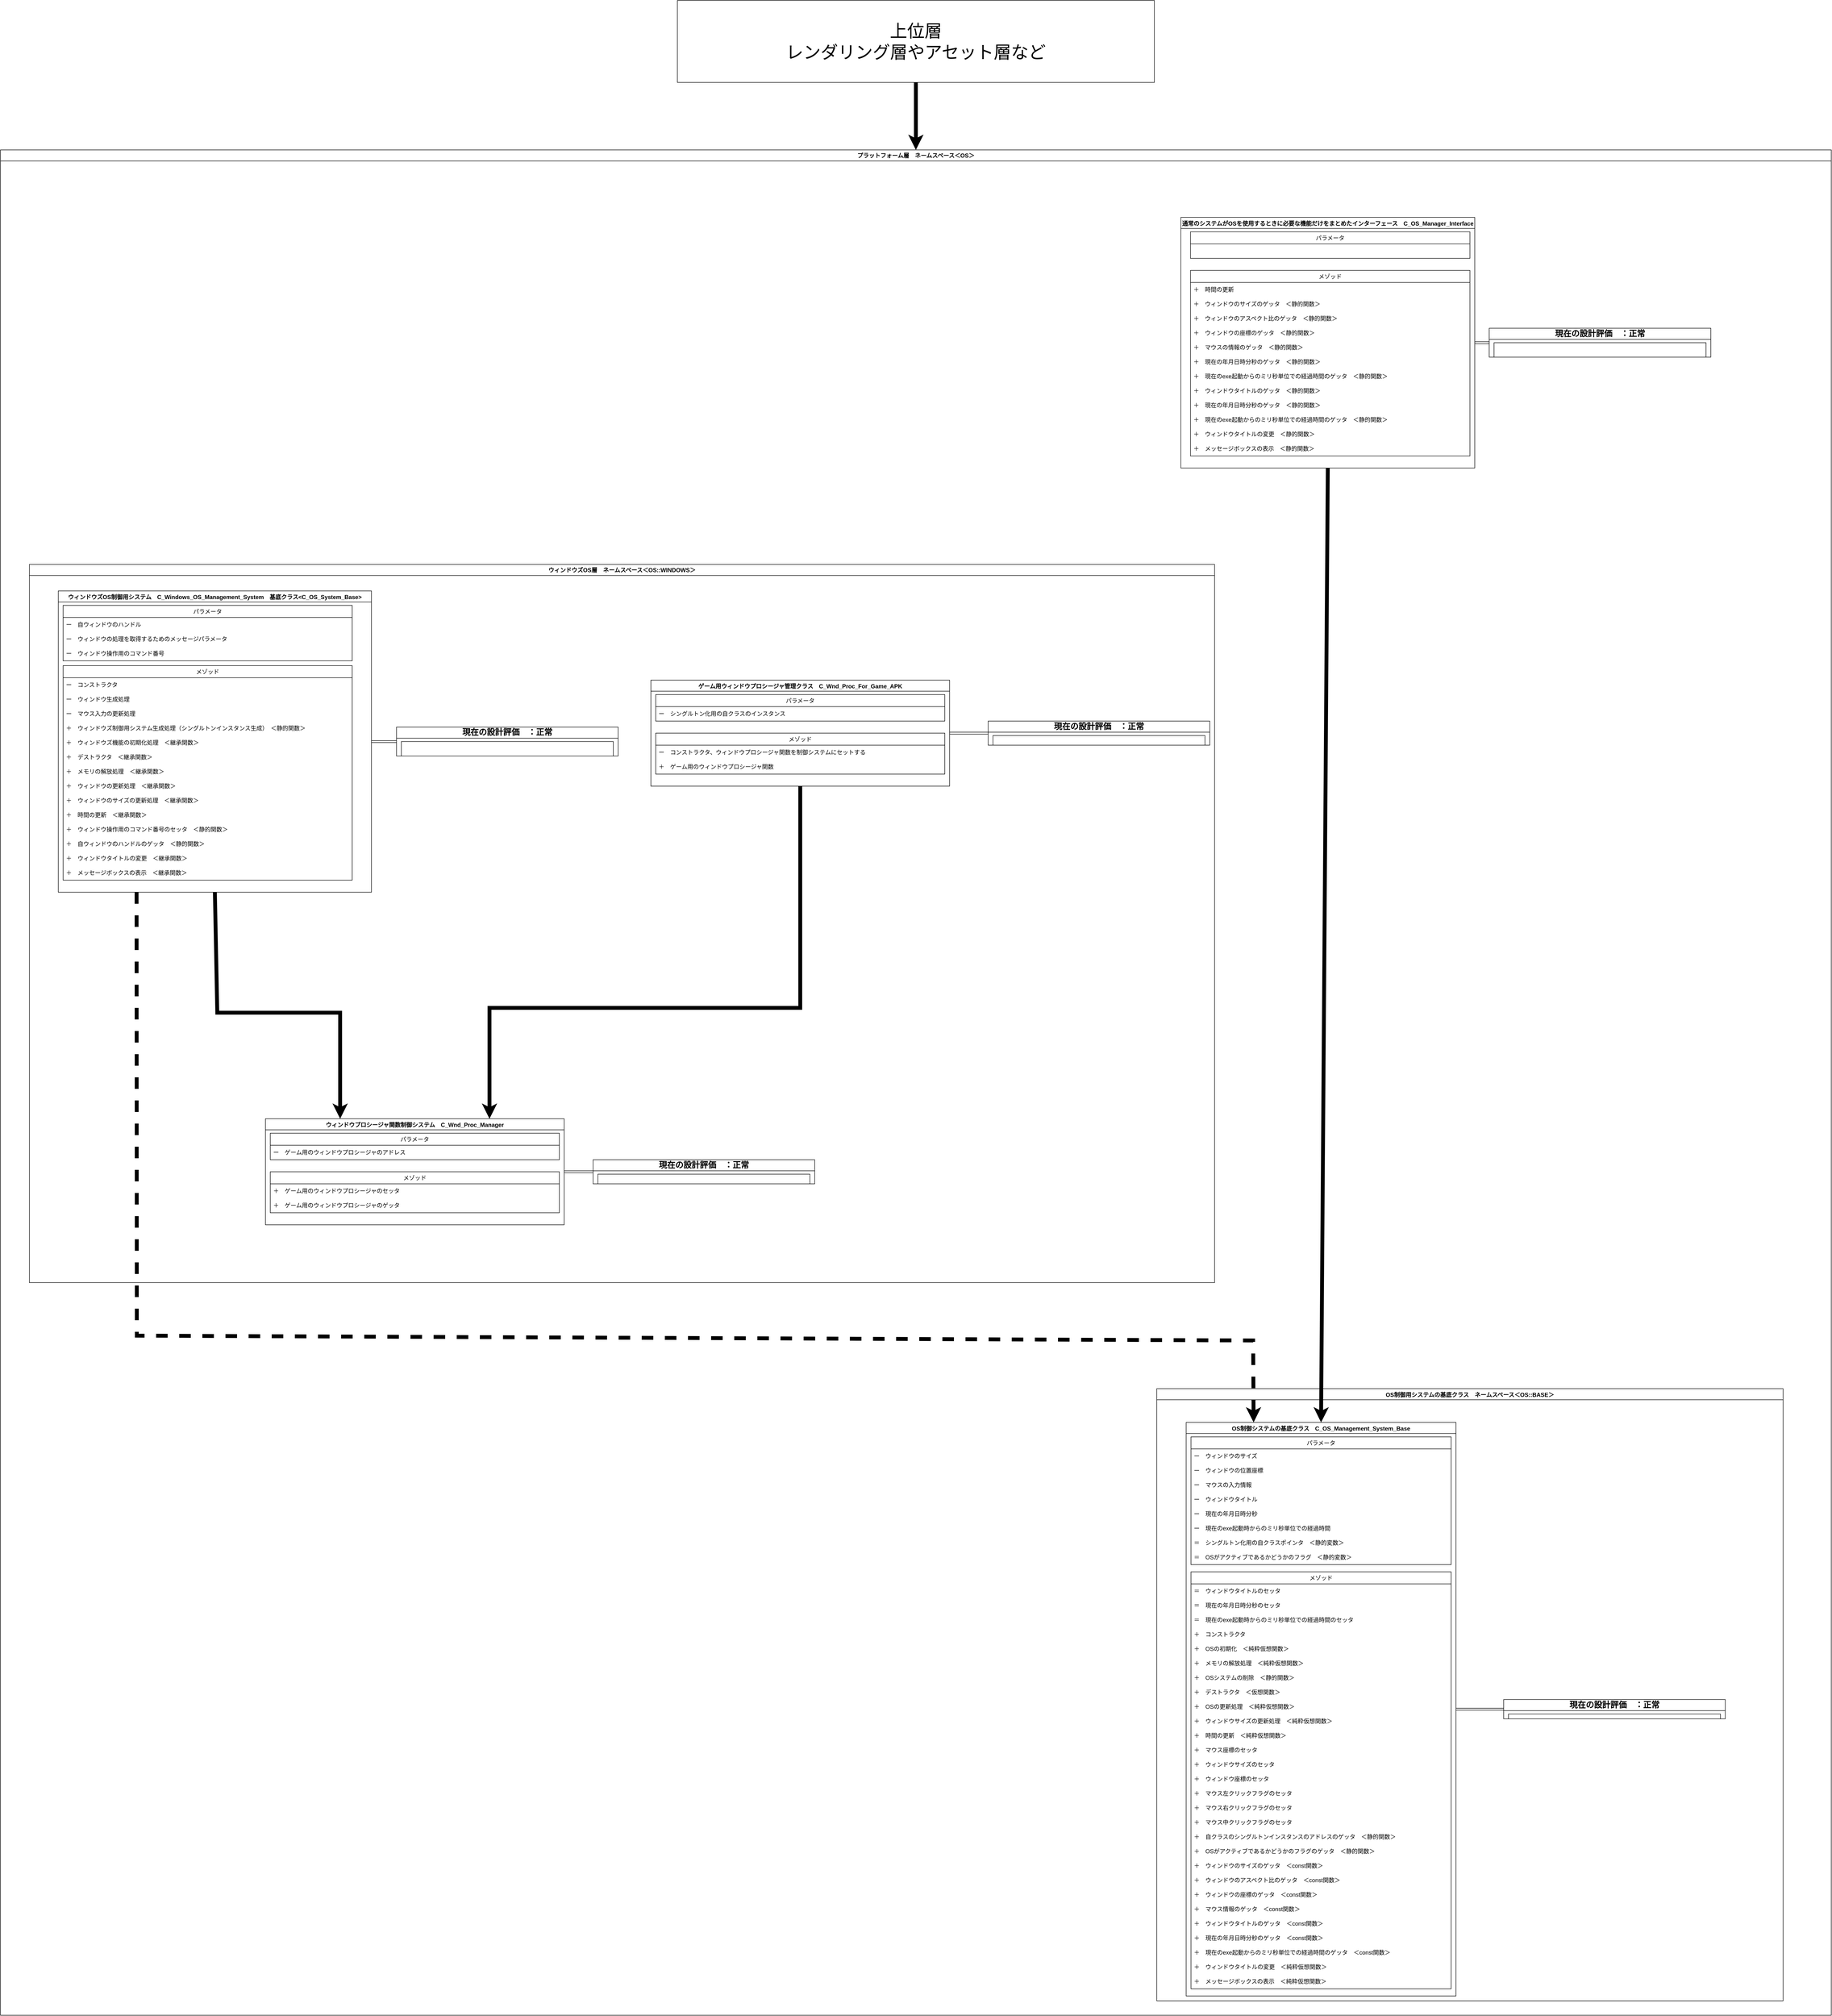 <mxfile version="24.7.5" pages="3">
  <diagram id="XpHKc2eTiilgzOi2euWE" name="ver.2.1.0">
    <mxGraphModel dx="2049" dy="1194" grid="1" gridSize="10" guides="1" tooltips="1" connect="1" arrows="1" fold="1" page="1" pageScale="1" pageWidth="827" pageHeight="1169" math="0" shadow="0">
      <root>
        <mxCell id="0" />
        <mxCell id="1" parent="0" />
        <mxCell id="_BVpVDuyS6NIprukY8_N-1" value="上位層&lt;br style=&quot;font-size: 36px;&quot;&gt;レンダリング層やアセット層など" style="rounded=0;whiteSpace=wrap;html=1;fontSize=36;" parent="1" vertex="1">
          <mxGeometry x="1565" y="30" width="990" height="170" as="geometry" />
        </mxCell>
        <mxCell id="_BVpVDuyS6NIprukY8_N-2" value="プラットフォーム層　ネームスペース＜OS＞" style="swimlane;whiteSpace=wrap;html=1;swimlaneFillColor=default;" parent="1" vertex="1">
          <mxGeometry x="160" y="340" width="3800" height="3870" as="geometry" />
        </mxCell>
        <mxCell id="_BVpVDuyS6NIprukY8_N-3" value="&lt;p style=&quot;line-height: 100%;&quot;&gt;OS制御用システムの基底クラス　ネームスペース＜OS::BASE＞&lt;/p&gt;" style="swimlane;whiteSpace=wrap;html=1;swimlaneFillColor=default;" parent="_BVpVDuyS6NIprukY8_N-2" vertex="1">
          <mxGeometry x="2400" y="2570" width="1300" height="1270" as="geometry" />
        </mxCell>
        <mxCell id="_BVpVDuyS6NIprukY8_N-4" value="&lt;p style=&quot;line-height: 100%;&quot;&gt;OS制御システムの基底クラス　C_OS_Management_System_Base&lt;br&gt;&lt;/p&gt;" style="swimlane;whiteSpace=wrap;html=1;swimlaneFillColor=default;" parent="_BVpVDuyS6NIprukY8_N-2" vertex="1">
          <mxGeometry x="2461" y="2640" width="560" height="1190" as="geometry" />
        </mxCell>
        <mxCell id="_BVpVDuyS6NIprukY8_N-5" value="パラメータ" style="swimlane;fontStyle=0;childLayout=stackLayout;horizontal=1;startSize=25;horizontalStack=0;resizeParent=1;resizeParentMax=0;resizeLast=0;collapsible=1;marginBottom=0;whiteSpace=wrap;html=1;" parent="_BVpVDuyS6NIprukY8_N-4" vertex="1">
          <mxGeometry x="10" y="30" width="540" height="265" as="geometry" />
        </mxCell>
        <mxCell id="_BVpVDuyS6NIprukY8_N-6" value="ー　ウィンドウのサイズ" style="text;strokeColor=none;fillColor=none;align=left;verticalAlign=middle;spacingLeft=4;spacingRight=4;overflow=hidden;points=[[0,0.5],[1,0.5]];portConstraint=eastwest;rotatable=0;whiteSpace=wrap;html=1;" parent="_BVpVDuyS6NIprukY8_N-5" vertex="1">
          <mxGeometry y="25" width="540" height="30" as="geometry" />
        </mxCell>
        <mxCell id="_BVpVDuyS6NIprukY8_N-7" value="ー　ウィンドウの位置座標" style="text;strokeColor=none;fillColor=none;align=left;verticalAlign=middle;spacingLeft=4;spacingRight=4;overflow=hidden;points=[[0,0.5],[1,0.5]];portConstraint=eastwest;rotatable=0;whiteSpace=wrap;html=1;" parent="_BVpVDuyS6NIprukY8_N-5" vertex="1">
          <mxGeometry y="55" width="540" height="30" as="geometry" />
        </mxCell>
        <mxCell id="_BVpVDuyS6NIprukY8_N-8" value="ー　マウスの入力情報" style="text;strokeColor=none;fillColor=none;align=left;verticalAlign=middle;spacingLeft=4;spacingRight=4;overflow=hidden;points=[[0,0.5],[1,0.5]];portConstraint=eastwest;rotatable=0;whiteSpace=wrap;html=1;" parent="_BVpVDuyS6NIprukY8_N-5" vertex="1">
          <mxGeometry y="85" width="540" height="30" as="geometry" />
        </mxCell>
        <mxCell id="_BVpVDuyS6NIprukY8_N-9" value="ー　ウィンドウタイトル" style="text;strokeColor=none;fillColor=none;align=left;verticalAlign=middle;spacingLeft=4;spacingRight=4;overflow=hidden;points=[[0,0.5],[1,0.5]];portConstraint=eastwest;rotatable=0;whiteSpace=wrap;html=1;" parent="_BVpVDuyS6NIprukY8_N-5" vertex="1">
          <mxGeometry y="115" width="540" height="30" as="geometry" />
        </mxCell>
        <mxCell id="_BVpVDuyS6NIprukY8_N-10" value="ー　現在の年月日時分秒" style="text;strokeColor=none;fillColor=none;align=left;verticalAlign=middle;spacingLeft=4;spacingRight=4;overflow=hidden;points=[[0,0.5],[1,0.5]];portConstraint=eastwest;rotatable=0;whiteSpace=wrap;html=1;" parent="_BVpVDuyS6NIprukY8_N-5" vertex="1">
          <mxGeometry y="145" width="540" height="30" as="geometry" />
        </mxCell>
        <mxCell id="_BVpVDuyS6NIprukY8_N-11" value="ー　現在のexe起動時からのミリ秒単位での経過時間" style="text;strokeColor=none;fillColor=none;align=left;verticalAlign=middle;spacingLeft=4;spacingRight=4;overflow=hidden;points=[[0,0.5],[1,0.5]];portConstraint=eastwest;rotatable=0;whiteSpace=wrap;html=1;" parent="_BVpVDuyS6NIprukY8_N-5" vertex="1">
          <mxGeometry y="175" width="540" height="30" as="geometry" />
        </mxCell>
        <mxCell id="_BVpVDuyS6NIprukY8_N-12" value="＝　シングルトン化用の自クラスポインタ　＜静的変数＞" style="text;strokeColor=none;fillColor=none;align=left;verticalAlign=middle;spacingLeft=4;spacingRight=4;overflow=hidden;points=[[0,0.5],[1,0.5]];portConstraint=eastwest;rotatable=0;whiteSpace=wrap;html=1;" parent="_BVpVDuyS6NIprukY8_N-5" vertex="1">
          <mxGeometry y="205" width="540" height="30" as="geometry" />
        </mxCell>
        <mxCell id="_BVpVDuyS6NIprukY8_N-13" value="＝　OSがアクティブであるかどうかのフラグ　＜静的変数＞" style="text;strokeColor=none;fillColor=none;align=left;verticalAlign=middle;spacingLeft=4;spacingRight=4;overflow=hidden;points=[[0,0.5],[1,0.5]];portConstraint=eastwest;rotatable=0;whiteSpace=wrap;html=1;" parent="_BVpVDuyS6NIprukY8_N-5" vertex="1">
          <mxGeometry y="235" width="540" height="30" as="geometry" />
        </mxCell>
        <mxCell id="_BVpVDuyS6NIprukY8_N-14" value="メゾッド" style="swimlane;fontStyle=0;childLayout=stackLayout;horizontal=1;startSize=25;horizontalStack=0;resizeParent=1;resizeParentMax=0;resizeLast=0;collapsible=1;marginBottom=0;whiteSpace=wrap;html=1;" parent="_BVpVDuyS6NIprukY8_N-4" vertex="1">
          <mxGeometry x="10" y="310" width="540" height="865" as="geometry" />
        </mxCell>
        <mxCell id="_BVpVDuyS6NIprukY8_N-15" value="＝　ウィンドウタイトルのセッタ" style="text;strokeColor=none;fillColor=none;align=left;verticalAlign=middle;spacingLeft=4;spacingRight=4;overflow=hidden;points=[[0,0.5],[1,0.5]];portConstraint=eastwest;rotatable=0;whiteSpace=wrap;html=1;" parent="_BVpVDuyS6NIprukY8_N-14" vertex="1">
          <mxGeometry y="25" width="540" height="30" as="geometry" />
        </mxCell>
        <mxCell id="_BVpVDuyS6NIprukY8_N-16" value="＝　現在の年月日時分秒のセッタ" style="text;strokeColor=none;fillColor=none;align=left;verticalAlign=middle;spacingLeft=4;spacingRight=4;overflow=hidden;points=[[0,0.5],[1,0.5]];portConstraint=eastwest;rotatable=0;whiteSpace=wrap;html=1;" parent="_BVpVDuyS6NIprukY8_N-14" vertex="1">
          <mxGeometry y="55" width="540" height="30" as="geometry" />
        </mxCell>
        <mxCell id="_BVpVDuyS6NIprukY8_N-17" value="＝　現在のexe起動時からのミリ秒単位での経過時間のセッタ" style="text;strokeColor=none;fillColor=none;align=left;verticalAlign=middle;spacingLeft=4;spacingRight=4;overflow=hidden;points=[[0,0.5],[1,0.5]];portConstraint=eastwest;rotatable=0;whiteSpace=wrap;html=1;" parent="_BVpVDuyS6NIprukY8_N-14" vertex="1">
          <mxGeometry y="85" width="540" height="30" as="geometry" />
        </mxCell>
        <mxCell id="_BVpVDuyS6NIprukY8_N-18" value="＋　コンストラクタ" style="text;strokeColor=none;fillColor=none;align=left;verticalAlign=middle;spacingLeft=4;spacingRight=4;overflow=hidden;points=[[0,0.5],[1,0.5]];portConstraint=eastwest;rotatable=0;whiteSpace=wrap;html=1;" parent="_BVpVDuyS6NIprukY8_N-14" vertex="1">
          <mxGeometry y="115" width="540" height="30" as="geometry" />
        </mxCell>
        <mxCell id="_BVpVDuyS6NIprukY8_N-19" value="＋　OSの初期化　＜純粋仮想関数＞" style="text;strokeColor=none;fillColor=none;align=left;verticalAlign=middle;spacingLeft=4;spacingRight=4;overflow=hidden;points=[[0,0.5],[1,0.5]];portConstraint=eastwest;rotatable=0;whiteSpace=wrap;html=1;" parent="_BVpVDuyS6NIprukY8_N-14" vertex="1">
          <mxGeometry y="145" width="540" height="30" as="geometry" />
        </mxCell>
        <mxCell id="_BVpVDuyS6NIprukY8_N-20" value="＋　メモリの解放処理　＜純粋仮想関数＞" style="text;strokeColor=none;fillColor=none;align=left;verticalAlign=middle;spacingLeft=4;spacingRight=4;overflow=hidden;points=[[0,0.5],[1,0.5]];portConstraint=eastwest;rotatable=0;whiteSpace=wrap;html=1;" parent="_BVpVDuyS6NIprukY8_N-14" vertex="1">
          <mxGeometry y="175" width="540" height="30" as="geometry" />
        </mxCell>
        <mxCell id="_BVpVDuyS6NIprukY8_N-21" value="＋　OSシステムの削除　＜静的関数＞" style="text;strokeColor=none;fillColor=none;align=left;verticalAlign=middle;spacingLeft=4;spacingRight=4;overflow=hidden;points=[[0,0.5],[1,0.5]];portConstraint=eastwest;rotatable=0;whiteSpace=wrap;html=1;" parent="_BVpVDuyS6NIprukY8_N-14" vertex="1">
          <mxGeometry y="205" width="540" height="30" as="geometry" />
        </mxCell>
        <mxCell id="_BVpVDuyS6NIprukY8_N-22" value="＋　デストラクタ　＜仮想関数＞" style="text;strokeColor=none;fillColor=none;align=left;verticalAlign=middle;spacingLeft=4;spacingRight=4;overflow=hidden;points=[[0,0.5],[1,0.5]];portConstraint=eastwest;rotatable=0;whiteSpace=wrap;html=1;" parent="_BVpVDuyS6NIprukY8_N-14" vertex="1">
          <mxGeometry y="235" width="540" height="30" as="geometry" />
        </mxCell>
        <mxCell id="_BVpVDuyS6NIprukY8_N-23" value="＋　OSの更新処理　＜純粋仮想関数＞" style="text;strokeColor=none;fillColor=none;align=left;verticalAlign=middle;spacingLeft=4;spacingRight=4;overflow=hidden;points=[[0,0.5],[1,0.5]];portConstraint=eastwest;rotatable=0;whiteSpace=wrap;html=1;" parent="_BVpVDuyS6NIprukY8_N-14" vertex="1">
          <mxGeometry y="265" width="540" height="30" as="geometry" />
        </mxCell>
        <mxCell id="_BVpVDuyS6NIprukY8_N-24" value="＋　ウィンドウサイズの更新処理　＜純粋仮想関数＞" style="text;strokeColor=none;fillColor=none;align=left;verticalAlign=middle;spacingLeft=4;spacingRight=4;overflow=hidden;points=[[0,0.5],[1,0.5]];portConstraint=eastwest;rotatable=0;whiteSpace=wrap;html=1;" parent="_BVpVDuyS6NIprukY8_N-14" vertex="1">
          <mxGeometry y="295" width="540" height="30" as="geometry" />
        </mxCell>
        <mxCell id="_BVpVDuyS6NIprukY8_N-109" value="&lt;span style=&quot;background-color: initial;&quot;&gt;＋　時間の更新　＜純粋仮想関数＞&lt;/span&gt;" style="text;strokeColor=none;fillColor=none;align=left;verticalAlign=middle;spacingLeft=4;spacingRight=4;overflow=hidden;points=[[0,0.5],[1,0.5]];portConstraint=eastwest;rotatable=0;whiteSpace=wrap;html=1;" parent="_BVpVDuyS6NIprukY8_N-14" vertex="1">
          <mxGeometry y="325" width="540" height="30" as="geometry" />
        </mxCell>
        <mxCell id="_BVpVDuyS6NIprukY8_N-25" value="＋　マウス座標のセッタ" style="text;strokeColor=none;fillColor=none;align=left;verticalAlign=middle;spacingLeft=4;spacingRight=4;overflow=hidden;points=[[0,0.5],[1,0.5]];portConstraint=eastwest;rotatable=0;whiteSpace=wrap;html=1;" parent="_BVpVDuyS6NIprukY8_N-14" vertex="1">
          <mxGeometry y="355" width="540" height="30" as="geometry" />
        </mxCell>
        <mxCell id="_BVpVDuyS6NIprukY8_N-26" value="＋　ウィンドウサイズのセッタ" style="text;strokeColor=none;fillColor=none;align=left;verticalAlign=middle;spacingLeft=4;spacingRight=4;overflow=hidden;points=[[0,0.5],[1,0.5]];portConstraint=eastwest;rotatable=0;whiteSpace=wrap;html=1;" parent="_BVpVDuyS6NIprukY8_N-14" vertex="1">
          <mxGeometry y="385" width="540" height="30" as="geometry" />
        </mxCell>
        <mxCell id="_BVpVDuyS6NIprukY8_N-27" value="＋　ウィンドウ座標のセッタ" style="text;strokeColor=none;fillColor=none;align=left;verticalAlign=middle;spacingLeft=4;spacingRight=4;overflow=hidden;points=[[0,0.5],[1,0.5]];portConstraint=eastwest;rotatable=0;whiteSpace=wrap;html=1;" parent="_BVpVDuyS6NIprukY8_N-14" vertex="1">
          <mxGeometry y="415" width="540" height="30" as="geometry" />
        </mxCell>
        <mxCell id="_BVpVDuyS6NIprukY8_N-28" value="＋　マウス左クリックフラグのセッタ" style="text;strokeColor=none;fillColor=none;align=left;verticalAlign=middle;spacingLeft=4;spacingRight=4;overflow=hidden;points=[[0,0.5],[1,0.5]];portConstraint=eastwest;rotatable=0;whiteSpace=wrap;html=1;" parent="_BVpVDuyS6NIprukY8_N-14" vertex="1">
          <mxGeometry y="445" width="540" height="30" as="geometry" />
        </mxCell>
        <mxCell id="_BVpVDuyS6NIprukY8_N-29" value="＋　マウス右クリックフラグのセッタ" style="text;strokeColor=none;fillColor=none;align=left;verticalAlign=middle;spacingLeft=4;spacingRight=4;overflow=hidden;points=[[0,0.5],[1,0.5]];portConstraint=eastwest;rotatable=0;whiteSpace=wrap;html=1;" parent="_BVpVDuyS6NIprukY8_N-14" vertex="1">
          <mxGeometry y="475" width="540" height="30" as="geometry" />
        </mxCell>
        <mxCell id="_BVpVDuyS6NIprukY8_N-30" value="＋　マウス中クリックフラグのセッタ" style="text;strokeColor=none;fillColor=none;align=left;verticalAlign=middle;spacingLeft=4;spacingRight=4;overflow=hidden;points=[[0,0.5],[1,0.5]];portConstraint=eastwest;rotatable=0;whiteSpace=wrap;html=1;" parent="_BVpVDuyS6NIprukY8_N-14" vertex="1">
          <mxGeometry y="505" width="540" height="30" as="geometry" />
        </mxCell>
        <mxCell id="_BVpVDuyS6NIprukY8_N-31" value="＋　自クラスのシングルトンインスタンスのアドレスのゲッタ　＜静的関数＞" style="text;strokeColor=none;fillColor=none;align=left;verticalAlign=middle;spacingLeft=4;spacingRight=4;overflow=hidden;points=[[0,0.5],[1,0.5]];portConstraint=eastwest;rotatable=0;whiteSpace=wrap;html=1;" parent="_BVpVDuyS6NIprukY8_N-14" vertex="1">
          <mxGeometry y="535" width="540" height="30" as="geometry" />
        </mxCell>
        <mxCell id="_BVpVDuyS6NIprukY8_N-32" value="＋　OSがアクティブであるかどうかのフラグのゲッタ　＜静的関数＞" style="text;strokeColor=none;fillColor=none;align=left;verticalAlign=middle;spacingLeft=4;spacingRight=4;overflow=hidden;points=[[0,0.5],[1,0.5]];portConstraint=eastwest;rotatable=0;whiteSpace=wrap;html=1;" parent="_BVpVDuyS6NIprukY8_N-14" vertex="1">
          <mxGeometry y="565" width="540" height="30" as="geometry" />
        </mxCell>
        <mxCell id="_BVpVDuyS6NIprukY8_N-33" value="＋　ウィンドウのサイズのゲッタ　＜const関数＞" style="text;strokeColor=none;fillColor=none;align=left;verticalAlign=middle;spacingLeft=4;spacingRight=4;overflow=hidden;points=[[0,0.5],[1,0.5]];portConstraint=eastwest;rotatable=0;whiteSpace=wrap;html=1;" parent="_BVpVDuyS6NIprukY8_N-14" vertex="1">
          <mxGeometry y="595" width="540" height="30" as="geometry" />
        </mxCell>
        <mxCell id="_BVpVDuyS6NIprukY8_N-34" value="＋　ウィンドウのアスペクト比のゲッタ　＜const関数＞" style="text;strokeColor=none;fillColor=none;align=left;verticalAlign=middle;spacingLeft=4;spacingRight=4;overflow=hidden;points=[[0,0.5],[1,0.5]];portConstraint=eastwest;rotatable=0;whiteSpace=wrap;html=1;" parent="_BVpVDuyS6NIprukY8_N-14" vertex="1">
          <mxGeometry y="625" width="540" height="30" as="geometry" />
        </mxCell>
        <mxCell id="_BVpVDuyS6NIprukY8_N-35" value="＋　ウィンドウの座標のゲッタ　＜const関数＞" style="text;strokeColor=none;fillColor=none;align=left;verticalAlign=middle;spacingLeft=4;spacingRight=4;overflow=hidden;points=[[0,0.5],[1,0.5]];portConstraint=eastwest;rotatable=0;whiteSpace=wrap;html=1;" parent="_BVpVDuyS6NIprukY8_N-14" vertex="1">
          <mxGeometry y="655" width="540" height="30" as="geometry" />
        </mxCell>
        <mxCell id="_BVpVDuyS6NIprukY8_N-36" value="＋　マウス情報のゲッタ　＜const関数＞" style="text;strokeColor=none;fillColor=none;align=left;verticalAlign=middle;spacingLeft=4;spacingRight=4;overflow=hidden;points=[[0,0.5],[1,0.5]];portConstraint=eastwest;rotatable=0;whiteSpace=wrap;html=1;" parent="_BVpVDuyS6NIprukY8_N-14" vertex="1">
          <mxGeometry y="685" width="540" height="30" as="geometry" />
        </mxCell>
        <mxCell id="_BVpVDuyS6NIprukY8_N-37" value="＋　ウィンドウタイトルのゲッタ　＜const関数＞" style="text;strokeColor=none;fillColor=none;align=left;verticalAlign=middle;spacingLeft=4;spacingRight=4;overflow=hidden;points=[[0,0.5],[1,0.5]];portConstraint=eastwest;rotatable=0;whiteSpace=wrap;html=1;" parent="_BVpVDuyS6NIprukY8_N-14" vertex="1">
          <mxGeometry y="715" width="540" height="30" as="geometry" />
        </mxCell>
        <mxCell id="_BVpVDuyS6NIprukY8_N-38" value="＋　現在の年月日時分秒のゲッタ　＜const関数＞" style="text;strokeColor=none;fillColor=none;align=left;verticalAlign=middle;spacingLeft=4;spacingRight=4;overflow=hidden;points=[[0,0.5],[1,0.5]];portConstraint=eastwest;rotatable=0;whiteSpace=wrap;html=1;" parent="_BVpVDuyS6NIprukY8_N-14" vertex="1">
          <mxGeometry y="745" width="540" height="30" as="geometry" />
        </mxCell>
        <mxCell id="_BVpVDuyS6NIprukY8_N-39" value="＋　現在のexe起動からのミリ秒単位での経過時間のゲッタ　＜const関数＞" style="text;strokeColor=none;fillColor=none;align=left;verticalAlign=middle;spacingLeft=4;spacingRight=4;overflow=hidden;points=[[0,0.5],[1,0.5]];portConstraint=eastwest;rotatable=0;whiteSpace=wrap;html=1;" parent="_BVpVDuyS6NIprukY8_N-14" vertex="1">
          <mxGeometry y="775" width="540" height="30" as="geometry" />
        </mxCell>
        <mxCell id="_BVpVDuyS6NIprukY8_N-40" value="＋　ウィンドウタイトルの変更　＜純粋仮想関数＞" style="text;strokeColor=none;fillColor=none;align=left;verticalAlign=middle;spacingLeft=4;spacingRight=4;overflow=hidden;points=[[0,0.5],[1,0.5]];portConstraint=eastwest;rotatable=0;whiteSpace=wrap;html=1;" parent="_BVpVDuyS6NIprukY8_N-14" vertex="1">
          <mxGeometry y="805" width="540" height="30" as="geometry" />
        </mxCell>
        <mxCell id="_BVpVDuyS6NIprukY8_N-41" value="＋　メッセージボックスの表示　＜純粋仮想関数＞" style="text;strokeColor=none;fillColor=none;align=left;verticalAlign=middle;spacingLeft=4;spacingRight=4;overflow=hidden;points=[[0,0.5],[1,0.5]];portConstraint=eastwest;rotatable=0;whiteSpace=wrap;html=1;" parent="_BVpVDuyS6NIprukY8_N-14" vertex="1">
          <mxGeometry y="835" width="540" height="30" as="geometry" />
        </mxCell>
        <mxCell id="_BVpVDuyS6NIprukY8_N-42" value="現在の設計評価　：正常" style="swimlane;whiteSpace=wrap;html=1;swimlaneFillColor=default;fontSize=17;" parent="_BVpVDuyS6NIprukY8_N-2" vertex="1">
          <mxGeometry x="3120" y="3215" width="460" height="40" as="geometry" />
        </mxCell>
        <mxCell id="_BVpVDuyS6NIprukY8_N-43" value="" style="rounded=0;whiteSpace=wrap;html=1;align=left;verticalAlign=top;" parent="_BVpVDuyS6NIprukY8_N-42" vertex="1">
          <mxGeometry x="10" y="30" width="440" height="10" as="geometry" />
        </mxCell>
        <mxCell id="_BVpVDuyS6NIprukY8_N-44" value="" style="shape=link;html=1;rounded=0;entryX=0;entryY=0.5;entryDx=0;entryDy=0;exitX=1;exitY=0.5;exitDx=0;exitDy=0;" parent="_BVpVDuyS6NIprukY8_N-2" source="_BVpVDuyS6NIprukY8_N-4" target="_BVpVDuyS6NIprukY8_N-42" edge="1">
          <mxGeometry width="100" relative="1" as="geometry">
            <mxPoint x="3045" y="1820" as="sourcePoint" />
            <mxPoint x="3145" y="1820" as="targetPoint" />
          </mxGeometry>
        </mxCell>
        <mxCell id="_BVpVDuyS6NIprukY8_N-45" value="ウィンドウズOS層　ネームスペース＜OS::WINDOWS＞" style="swimlane;whiteSpace=wrap;html=1;" parent="_BVpVDuyS6NIprukY8_N-2" vertex="1">
          <mxGeometry x="60" y="860" width="2460" height="1490" as="geometry" />
        </mxCell>
        <mxCell id="_BVpVDuyS6NIprukY8_N-46" value="&lt;p style=&quot;line-height: 100%;&quot;&gt;ウィンドウズOS制御用システム　C_Windows_OS_Management_System　基底クラス&amp;lt;C_OS_System_Base&amp;gt;&lt;/p&gt;" style="swimlane;whiteSpace=wrap;html=1;swimlaneFillColor=default;" parent="_BVpVDuyS6NIprukY8_N-45" vertex="1">
          <mxGeometry x="60" y="55" width="650" height="625" as="geometry" />
        </mxCell>
        <mxCell id="_BVpVDuyS6NIprukY8_N-47" value="パラメータ" style="swimlane;fontStyle=0;childLayout=stackLayout;horizontal=1;startSize=25;horizontalStack=0;resizeParent=1;resizeParentMax=0;resizeLast=0;collapsible=1;marginBottom=0;whiteSpace=wrap;html=1;" parent="_BVpVDuyS6NIprukY8_N-46" vertex="1">
          <mxGeometry x="10" y="30" width="600" height="115" as="geometry" />
        </mxCell>
        <mxCell id="_BVpVDuyS6NIprukY8_N-48" value="ー　自ウィンドウのハンドル" style="text;strokeColor=none;fillColor=none;align=left;verticalAlign=middle;spacingLeft=4;spacingRight=4;overflow=hidden;points=[[0,0.5],[1,0.5]];portConstraint=eastwest;rotatable=0;whiteSpace=wrap;html=1;" parent="_BVpVDuyS6NIprukY8_N-47" vertex="1">
          <mxGeometry y="25" width="600" height="30" as="geometry" />
        </mxCell>
        <mxCell id="_BVpVDuyS6NIprukY8_N-49" value="ー　ウィンドウの処理を取得するためのメッセージパラメータ" style="text;strokeColor=none;fillColor=none;align=left;verticalAlign=middle;spacingLeft=4;spacingRight=4;overflow=hidden;points=[[0,0.5],[1,0.5]];portConstraint=eastwest;rotatable=0;whiteSpace=wrap;html=1;" parent="_BVpVDuyS6NIprukY8_N-47" vertex="1">
          <mxGeometry y="55" width="600" height="30" as="geometry" />
        </mxCell>
        <mxCell id="_BVpVDuyS6NIprukY8_N-50" value="ー　ウィンドウ操作用のコマンド番号" style="text;strokeColor=none;fillColor=none;align=left;verticalAlign=middle;spacingLeft=4;spacingRight=4;overflow=hidden;points=[[0,0.5],[1,0.5]];portConstraint=eastwest;rotatable=0;whiteSpace=wrap;html=1;" parent="_BVpVDuyS6NIprukY8_N-47" vertex="1">
          <mxGeometry y="85" width="600" height="30" as="geometry" />
        </mxCell>
        <mxCell id="_BVpVDuyS6NIprukY8_N-51" value="メゾッド" style="swimlane;fontStyle=0;childLayout=stackLayout;horizontal=1;startSize=25;horizontalStack=0;resizeParent=1;resizeParentMax=0;resizeLast=0;collapsible=1;marginBottom=0;whiteSpace=wrap;html=1;" parent="_BVpVDuyS6NIprukY8_N-46" vertex="1">
          <mxGeometry x="10" y="155" width="600" height="445" as="geometry" />
        </mxCell>
        <mxCell id="_BVpVDuyS6NIprukY8_N-52" value="ー　コンストラクタ" style="text;strokeColor=none;fillColor=none;align=left;verticalAlign=middle;spacingLeft=4;spacingRight=4;overflow=hidden;points=[[0,0.5],[1,0.5]];portConstraint=eastwest;rotatable=0;whiteSpace=wrap;html=1;" parent="_BVpVDuyS6NIprukY8_N-51" vertex="1">
          <mxGeometry y="25" width="600" height="30" as="geometry" />
        </mxCell>
        <mxCell id="_BVpVDuyS6NIprukY8_N-53" value="ー　ウィンドウ生成処理" style="text;strokeColor=none;fillColor=none;align=left;verticalAlign=middle;spacingLeft=4;spacingRight=4;overflow=hidden;points=[[0,0.5],[1,0.5]];portConstraint=eastwest;rotatable=0;whiteSpace=wrap;html=1;" parent="_BVpVDuyS6NIprukY8_N-51" vertex="1">
          <mxGeometry y="55" width="600" height="30" as="geometry" />
        </mxCell>
        <mxCell id="_BVpVDuyS6NIprukY8_N-54" value="ー　マウス入力の更新処理" style="text;strokeColor=none;fillColor=none;align=left;verticalAlign=middle;spacingLeft=4;spacingRight=4;overflow=hidden;points=[[0,0.5],[1,0.5]];portConstraint=eastwest;rotatable=0;whiteSpace=wrap;html=1;" parent="_BVpVDuyS6NIprukY8_N-51" vertex="1">
          <mxGeometry y="85" width="600" height="30" as="geometry" />
        </mxCell>
        <mxCell id="_BVpVDuyS6NIprukY8_N-56" value="＋　ウィンドウズ制御用システム生成処理（シングルトンインスタンス生成）　＜静的関数＞" style="text;strokeColor=none;fillColor=none;align=left;verticalAlign=middle;spacingLeft=4;spacingRight=4;overflow=hidden;points=[[0,0.5],[1,0.5]];portConstraint=eastwest;rotatable=0;whiteSpace=wrap;html=1;" parent="_BVpVDuyS6NIprukY8_N-51" vertex="1">
          <mxGeometry y="115" width="600" height="30" as="geometry" />
        </mxCell>
        <mxCell id="_BVpVDuyS6NIprukY8_N-57" value="＋　ウィンドウズ機能の初期化処理　＜継承関数＞" style="text;strokeColor=none;fillColor=none;align=left;verticalAlign=middle;spacingLeft=4;spacingRight=4;overflow=hidden;points=[[0,0.5],[1,0.5]];portConstraint=eastwest;rotatable=0;whiteSpace=wrap;html=1;" parent="_BVpVDuyS6NIprukY8_N-51" vertex="1">
          <mxGeometry y="145" width="600" height="30" as="geometry" />
        </mxCell>
        <mxCell id="_BVpVDuyS6NIprukY8_N-58" value="＋　デストラクタ　＜継承関数＞" style="text;strokeColor=none;fillColor=none;align=left;verticalAlign=middle;spacingLeft=4;spacingRight=4;overflow=hidden;points=[[0,0.5],[1,0.5]];portConstraint=eastwest;rotatable=0;whiteSpace=wrap;html=1;" parent="_BVpVDuyS6NIprukY8_N-51" vertex="1">
          <mxGeometry y="175" width="600" height="30" as="geometry" />
        </mxCell>
        <mxCell id="_BVpVDuyS6NIprukY8_N-59" value="＋　メモリの解放処理　＜継承関数＞" style="text;strokeColor=none;fillColor=none;align=left;verticalAlign=middle;spacingLeft=4;spacingRight=4;overflow=hidden;points=[[0,0.5],[1,0.5]];portConstraint=eastwest;rotatable=0;whiteSpace=wrap;html=1;" parent="_BVpVDuyS6NIprukY8_N-51" vertex="1">
          <mxGeometry y="205" width="600" height="30" as="geometry" />
        </mxCell>
        <mxCell id="_BVpVDuyS6NIprukY8_N-60" value="＋　ウィンドウの更新処理　＜継承関数＞" style="text;strokeColor=none;fillColor=none;align=left;verticalAlign=middle;spacingLeft=4;spacingRight=4;overflow=hidden;points=[[0,0.5],[1,0.5]];portConstraint=eastwest;rotatable=0;whiteSpace=wrap;html=1;" parent="_BVpVDuyS6NIprukY8_N-51" vertex="1">
          <mxGeometry y="235" width="600" height="30" as="geometry" />
        </mxCell>
        <mxCell id="_BVpVDuyS6NIprukY8_N-61" value="＋　ウィンドウのサイズの更新処理　＜継承関数＞" style="text;strokeColor=none;fillColor=none;align=left;verticalAlign=middle;spacingLeft=4;spacingRight=4;overflow=hidden;points=[[0,0.5],[1,0.5]];portConstraint=eastwest;rotatable=0;whiteSpace=wrap;html=1;" parent="_BVpVDuyS6NIprukY8_N-51" vertex="1">
          <mxGeometry y="265" width="600" height="30" as="geometry" />
        </mxCell>
        <mxCell id="_BVpVDuyS6NIprukY8_N-55" value="&lt;span style=&quot;background-color: initial;&quot;&gt;＋　時間の更新　＜継承関数＞&lt;/span&gt;" style="text;strokeColor=none;fillColor=none;align=left;verticalAlign=middle;spacingLeft=4;spacingRight=4;overflow=hidden;points=[[0,0.5],[1,0.5]];portConstraint=eastwest;rotatable=0;whiteSpace=wrap;html=1;" parent="_BVpVDuyS6NIprukY8_N-51" vertex="1">
          <mxGeometry y="295" width="600" height="30" as="geometry" />
        </mxCell>
        <mxCell id="_BVpVDuyS6NIprukY8_N-62" value="＋　ウィンドウ操作用のコマンド番号のセッタ　＜静的関数＞" style="text;strokeColor=none;fillColor=none;align=left;verticalAlign=middle;spacingLeft=4;spacingRight=4;overflow=hidden;points=[[0,0.5],[1,0.5]];portConstraint=eastwest;rotatable=0;whiteSpace=wrap;html=1;" parent="_BVpVDuyS6NIprukY8_N-51" vertex="1">
          <mxGeometry y="325" width="600" height="30" as="geometry" />
        </mxCell>
        <mxCell id="_BVpVDuyS6NIprukY8_N-63" value="＋　自ウィンドウのハンドルのゲッタ　＜静的関数＞" style="text;strokeColor=none;fillColor=none;align=left;verticalAlign=middle;spacingLeft=4;spacingRight=4;overflow=hidden;points=[[0,0.5],[1,0.5]];portConstraint=eastwest;rotatable=0;whiteSpace=wrap;html=1;" parent="_BVpVDuyS6NIprukY8_N-51" vertex="1">
          <mxGeometry y="355" width="600" height="30" as="geometry" />
        </mxCell>
        <mxCell id="_BVpVDuyS6NIprukY8_N-64" value="＋　ウィンドウタイトルの変更　＜継承関数＞" style="text;strokeColor=none;fillColor=none;align=left;verticalAlign=middle;spacingLeft=4;spacingRight=4;overflow=hidden;points=[[0,0.5],[1,0.5]];portConstraint=eastwest;rotatable=0;whiteSpace=wrap;html=1;" parent="_BVpVDuyS6NIprukY8_N-51" vertex="1">
          <mxGeometry y="385" width="600" height="30" as="geometry" />
        </mxCell>
        <mxCell id="_BVpVDuyS6NIprukY8_N-65" value="＋　メッセージボックスの表示　＜継承関数＞" style="text;strokeColor=none;fillColor=none;align=left;verticalAlign=middle;spacingLeft=4;spacingRight=4;overflow=hidden;points=[[0,0.5],[1,0.5]];portConstraint=eastwest;rotatable=0;whiteSpace=wrap;html=1;" parent="_BVpVDuyS6NIprukY8_N-51" vertex="1">
          <mxGeometry y="415" width="600" height="30" as="geometry" />
        </mxCell>
        <mxCell id="_BVpVDuyS6NIprukY8_N-66" value="&lt;p style=&quot;line-height: 100%;&quot;&gt;ウィンドウプロシージャ関数制御システム　C_Wnd_Proc_Manager&lt;/p&gt;" style="swimlane;whiteSpace=wrap;html=1;swimlaneFillColor=default;" parent="_BVpVDuyS6NIprukY8_N-45" vertex="1">
          <mxGeometry x="490" y="1150" width="620" height="220" as="geometry" />
        </mxCell>
        <mxCell id="_BVpVDuyS6NIprukY8_N-67" value="パラメータ" style="swimlane;fontStyle=0;childLayout=stackLayout;horizontal=1;startSize=25;horizontalStack=0;resizeParent=1;resizeParentMax=0;resizeLast=0;collapsible=1;marginBottom=0;whiteSpace=wrap;html=1;" parent="_BVpVDuyS6NIprukY8_N-66" vertex="1">
          <mxGeometry x="10" y="30" width="600" height="55" as="geometry" />
        </mxCell>
        <mxCell id="_BVpVDuyS6NIprukY8_N-68" value="ー　ゲーム用のウィンドウプロシージャのアドレス" style="text;strokeColor=none;fillColor=none;align=left;verticalAlign=middle;spacingLeft=4;spacingRight=4;overflow=hidden;points=[[0,0.5],[1,0.5]];portConstraint=eastwest;rotatable=0;whiteSpace=wrap;html=1;" parent="_BVpVDuyS6NIprukY8_N-67" vertex="1">
          <mxGeometry y="25" width="600" height="30" as="geometry" />
        </mxCell>
        <mxCell id="_BVpVDuyS6NIprukY8_N-69" value="メゾッド" style="swimlane;fontStyle=0;childLayout=stackLayout;horizontal=1;startSize=25;horizontalStack=0;resizeParent=1;resizeParentMax=0;resizeLast=0;collapsible=1;marginBottom=0;whiteSpace=wrap;html=1;" parent="_BVpVDuyS6NIprukY8_N-66" vertex="1">
          <mxGeometry x="10" y="110" width="600" height="85" as="geometry" />
        </mxCell>
        <mxCell id="_BVpVDuyS6NIprukY8_N-70" value="＋　ゲーム用のウィンドウプロシージャのセッタ" style="text;strokeColor=none;fillColor=none;align=left;verticalAlign=middle;spacingLeft=4;spacingRight=4;overflow=hidden;points=[[0,0.5],[1,0.5]];portConstraint=eastwest;rotatable=0;whiteSpace=wrap;html=1;" parent="_BVpVDuyS6NIprukY8_N-69" vertex="1">
          <mxGeometry y="25" width="600" height="30" as="geometry" />
        </mxCell>
        <mxCell id="_BVpVDuyS6NIprukY8_N-71" value="＋　ゲーム用のウィンドウプロシージャのゲッタ" style="text;strokeColor=none;fillColor=none;align=left;verticalAlign=middle;spacingLeft=4;spacingRight=4;overflow=hidden;points=[[0,0.5],[1,0.5]];portConstraint=eastwest;rotatable=0;whiteSpace=wrap;html=1;" parent="_BVpVDuyS6NIprukY8_N-69" vertex="1">
          <mxGeometry y="55" width="600" height="30" as="geometry" />
        </mxCell>
        <mxCell id="_BVpVDuyS6NIprukY8_N-72" value="" style="endArrow=classic;html=1;rounded=0;exitX=0.5;exitY=1;exitDx=0;exitDy=0;entryX=0.25;entryY=0;entryDx=0;entryDy=0;strokeWidth=8;" parent="_BVpVDuyS6NIprukY8_N-45" source="_BVpVDuyS6NIprukY8_N-46" target="_BVpVDuyS6NIprukY8_N-66" edge="1">
          <mxGeometry width="50" height="50" relative="1" as="geometry">
            <mxPoint x="550" y="930" as="sourcePoint" />
            <mxPoint x="600" y="880" as="targetPoint" />
            <Array as="points">
              <mxPoint x="390" y="930" />
              <mxPoint x="645" y="930" />
            </Array>
          </mxGeometry>
        </mxCell>
        <mxCell id="_BVpVDuyS6NIprukY8_N-73" value="&lt;p style=&quot;line-height: 100%;&quot;&gt;ゲーム用ウィンドウプロシージャ管理クラス　C_Wnd_Proc_For_Game_APK&lt;/p&gt;" style="swimlane;whiteSpace=wrap;html=1;swimlaneFillColor=default;" parent="_BVpVDuyS6NIprukY8_N-45" vertex="1">
          <mxGeometry x="1290" y="240" width="620" height="220" as="geometry" />
        </mxCell>
        <mxCell id="_BVpVDuyS6NIprukY8_N-74" value="パラメータ" style="swimlane;fontStyle=0;childLayout=stackLayout;horizontal=1;startSize=25;horizontalStack=0;resizeParent=1;resizeParentMax=0;resizeLast=0;collapsible=1;marginBottom=0;whiteSpace=wrap;html=1;" parent="_BVpVDuyS6NIprukY8_N-73" vertex="1">
          <mxGeometry x="10" y="30" width="600" height="55" as="geometry" />
        </mxCell>
        <mxCell id="_BVpVDuyS6NIprukY8_N-75" value="ー　シングルトン化用の自クラスのインスタンス" style="text;strokeColor=none;fillColor=none;align=left;verticalAlign=middle;spacingLeft=4;spacingRight=4;overflow=hidden;points=[[0,0.5],[1,0.5]];portConstraint=eastwest;rotatable=0;whiteSpace=wrap;html=1;" parent="_BVpVDuyS6NIprukY8_N-74" vertex="1">
          <mxGeometry y="25" width="600" height="30" as="geometry" />
        </mxCell>
        <mxCell id="_BVpVDuyS6NIprukY8_N-76" value="メゾッド" style="swimlane;fontStyle=0;childLayout=stackLayout;horizontal=1;startSize=25;horizontalStack=0;resizeParent=1;resizeParentMax=0;resizeLast=0;collapsible=1;marginBottom=0;whiteSpace=wrap;html=1;" parent="_BVpVDuyS6NIprukY8_N-73" vertex="1">
          <mxGeometry x="10" y="110" width="600" height="85" as="geometry" />
        </mxCell>
        <mxCell id="_BVpVDuyS6NIprukY8_N-77" value="ー　コンストラクタ、ウィンドウプロシージャ関数を制御システムにセットする" style="text;strokeColor=none;fillColor=none;align=left;verticalAlign=middle;spacingLeft=4;spacingRight=4;overflow=hidden;points=[[0,0.5],[1,0.5]];portConstraint=eastwest;rotatable=0;whiteSpace=wrap;html=1;" parent="_BVpVDuyS6NIprukY8_N-76" vertex="1">
          <mxGeometry y="25" width="600" height="30" as="geometry" />
        </mxCell>
        <mxCell id="_BVpVDuyS6NIprukY8_N-78" value="＋　ゲーム用のウィンドウプロシージャ関数" style="text;strokeColor=none;fillColor=none;align=left;verticalAlign=middle;spacingLeft=4;spacingRight=4;overflow=hidden;points=[[0,0.5],[1,0.5]];portConstraint=eastwest;rotatable=0;whiteSpace=wrap;html=1;" parent="_BVpVDuyS6NIprukY8_N-76" vertex="1">
          <mxGeometry y="55" width="600" height="30" as="geometry" />
        </mxCell>
        <mxCell id="_BVpVDuyS6NIprukY8_N-79" value="現在の設計評価　：正常" style="swimlane;whiteSpace=wrap;html=1;swimlaneFillColor=default;fontSize=17;" parent="_BVpVDuyS6NIprukY8_N-45" vertex="1">
          <mxGeometry x="1990" y="325" width="460" height="50" as="geometry" />
        </mxCell>
        <mxCell id="_BVpVDuyS6NIprukY8_N-80" value="" style="rounded=0;whiteSpace=wrap;html=1;align=left;verticalAlign=top;" parent="_BVpVDuyS6NIprukY8_N-79" vertex="1">
          <mxGeometry x="10" y="30" width="440" height="20" as="geometry" />
        </mxCell>
        <mxCell id="_BVpVDuyS6NIprukY8_N-81" value="" style="shape=link;html=1;rounded=0;entryX=0;entryY=0.5;entryDx=0;entryDy=0;exitX=1;exitY=0.5;exitDx=0;exitDy=0;" parent="_BVpVDuyS6NIprukY8_N-45" source="_BVpVDuyS6NIprukY8_N-73" target="_BVpVDuyS6NIprukY8_N-79" edge="1">
          <mxGeometry width="100" relative="1" as="geometry">
            <mxPoint x="1690" y="330" as="sourcePoint" />
            <mxPoint x="1665" y="280" as="targetPoint" />
          </mxGeometry>
        </mxCell>
        <mxCell id="_BVpVDuyS6NIprukY8_N-82" value="現在の設計評価　：正常" style="swimlane;whiteSpace=wrap;html=1;swimlaneFillColor=default;fontSize=17;" parent="_BVpVDuyS6NIprukY8_N-45" vertex="1">
          <mxGeometry x="1170" y="1235" width="460" height="50" as="geometry" />
        </mxCell>
        <mxCell id="_BVpVDuyS6NIprukY8_N-83" value="" style="rounded=0;whiteSpace=wrap;html=1;align=left;verticalAlign=top;" parent="_BVpVDuyS6NIprukY8_N-82" vertex="1">
          <mxGeometry x="10" y="30" width="440" height="20" as="geometry" />
        </mxCell>
        <mxCell id="_BVpVDuyS6NIprukY8_N-84" value="" style="shape=link;html=1;rounded=0;entryX=0;entryY=0.5;entryDx=0;entryDy=0;exitX=1;exitY=0.5;exitDx=0;exitDy=0;" parent="_BVpVDuyS6NIprukY8_N-45" source="_BVpVDuyS6NIprukY8_N-66" target="_BVpVDuyS6NIprukY8_N-82" edge="1">
          <mxGeometry width="100" relative="1" as="geometry">
            <mxPoint x="1160" y="1259.17" as="sourcePoint" />
            <mxPoint x="1240" y="1259.17" as="targetPoint" />
          </mxGeometry>
        </mxCell>
        <mxCell id="_BVpVDuyS6NIprukY8_N-85" value="現在の設計評価　：正常" style="swimlane;whiteSpace=wrap;html=1;swimlaneFillColor=default;fontSize=17;" parent="_BVpVDuyS6NIprukY8_N-45" vertex="1">
          <mxGeometry x="762" y="337.5" width="460" height="60" as="geometry" />
        </mxCell>
        <mxCell id="_BVpVDuyS6NIprukY8_N-86" value="" style="rounded=0;whiteSpace=wrap;html=1;align=left;verticalAlign=top;" parent="_BVpVDuyS6NIprukY8_N-85" vertex="1">
          <mxGeometry x="10" y="30" width="440" height="30" as="geometry" />
        </mxCell>
        <mxCell id="_BVpVDuyS6NIprukY8_N-87" value="" style="shape=link;html=1;rounded=0;entryX=0;entryY=0.5;entryDx=0;entryDy=0;exitX=1;exitY=0.5;exitDx=0;exitDy=0;" parent="_BVpVDuyS6NIprukY8_N-45" source="_BVpVDuyS6NIprukY8_N-46" target="_BVpVDuyS6NIprukY8_N-85" edge="1">
          <mxGeometry width="100" relative="1" as="geometry">
            <mxPoint x="720" y="397.5" as="sourcePoint" />
            <mxPoint x="845" y="327.5" as="targetPoint" />
          </mxGeometry>
        </mxCell>
        <mxCell id="_BVpVDuyS6NIprukY8_N-88" value="" style="endArrow=classic;html=1;rounded=0;exitX=0.5;exitY=1;exitDx=0;exitDy=0;entryX=0.75;entryY=0;entryDx=0;entryDy=0;strokeWidth=8;" parent="_BVpVDuyS6NIprukY8_N-45" source="_BVpVDuyS6NIprukY8_N-73" target="_BVpVDuyS6NIprukY8_N-66" edge="1">
          <mxGeometry width="50" height="50" relative="1" as="geometry">
            <mxPoint x="1565" y="460" as="sourcePoint" />
            <mxPoint x="920" y="1150" as="targetPoint" />
            <Array as="points">
              <mxPoint x="1600" y="920" />
              <mxPoint x="955" y="920" />
            </Array>
          </mxGeometry>
        </mxCell>
        <mxCell id="_BVpVDuyS6NIprukY8_N-89" value="" style="endArrow=classic;dashed=1;html=1;strokeWidth=8;rounded=0;entryX=0.25;entryY=0;entryDx=0;entryDy=0;startArrow=none;startFill=0;endFill=1;exitX=0.25;exitY=1;exitDx=0;exitDy=0;" parent="_BVpVDuyS6NIprukY8_N-2" source="_BVpVDuyS6NIprukY8_N-46" target="_BVpVDuyS6NIprukY8_N-4" edge="1">
          <mxGeometry width="50" height="50" relative="1" as="geometry">
            <mxPoint x="1403" y="670" as="sourcePoint" />
            <mxPoint x="2103" y="690" as="targetPoint" />
            <Array as="points">
              <mxPoint x="283" y="2460" />
              <mxPoint x="2600" y="2470" />
            </Array>
          </mxGeometry>
        </mxCell>
        <mxCell id="_BVpVDuyS6NIprukY8_N-90" value="&lt;p style=&quot;line-height: 100%;&quot;&gt;通常のシステムがOSを使用するときに必要な機能だけをまとめたインターフェース　C_OS_Manager_Interface&lt;br&gt;&lt;/p&gt;" style="swimlane;whiteSpace=wrap;html=1;swimlaneFillColor=default;startSize=23;" parent="_BVpVDuyS6NIprukY8_N-2" vertex="1">
          <mxGeometry x="2450" y="140" width="610" height="520" as="geometry" />
        </mxCell>
        <mxCell id="_BVpVDuyS6NIprukY8_N-91" value="パラメータ" style="swimlane;fontStyle=0;childLayout=stackLayout;horizontal=1;startSize=25;horizontalStack=0;resizeParent=1;resizeParentMax=0;resizeLast=0;collapsible=1;marginBottom=0;whiteSpace=wrap;html=1;" parent="_BVpVDuyS6NIprukY8_N-90" vertex="1">
          <mxGeometry x="20" y="30" width="580" height="55" as="geometry" />
        </mxCell>
        <mxCell id="_BVpVDuyS6NIprukY8_N-92" value="メゾッド" style="swimlane;fontStyle=0;childLayout=stackLayout;horizontal=1;startSize=25;horizontalStack=0;resizeParent=1;resizeParentMax=0;resizeLast=0;collapsible=1;marginBottom=0;whiteSpace=wrap;html=1;" parent="_BVpVDuyS6NIprukY8_N-90" vertex="1">
          <mxGeometry x="20" y="110" width="580" height="385" as="geometry" />
        </mxCell>
        <mxCell id="_BVpVDuyS6NIprukY8_N-111" value="&lt;span style=&quot;background-color: initial;&quot;&gt;＋　時間の更新&lt;/span&gt;" style="text;strokeColor=none;fillColor=none;align=left;verticalAlign=middle;spacingLeft=4;spacingRight=4;overflow=hidden;points=[[0,0.5],[1,0.5]];portConstraint=eastwest;rotatable=0;whiteSpace=wrap;html=1;" parent="_BVpVDuyS6NIprukY8_N-92" vertex="1">
          <mxGeometry y="25" width="580" height="30" as="geometry" />
        </mxCell>
        <mxCell id="_BVpVDuyS6NIprukY8_N-93" value="＋　ウィンドウのサイズのゲッタ　＜静的関数＞" style="text;strokeColor=none;fillColor=none;align=left;verticalAlign=middle;spacingLeft=4;spacingRight=4;overflow=hidden;points=[[0,0.5],[1,0.5]];portConstraint=eastwest;rotatable=0;whiteSpace=wrap;html=1;" parent="_BVpVDuyS6NIprukY8_N-92" vertex="1">
          <mxGeometry y="55" width="580" height="30" as="geometry" />
        </mxCell>
        <mxCell id="_BVpVDuyS6NIprukY8_N-94" value="＋　ウィンドウのアスペクト比のゲッタ　＜静的関数＞" style="text;strokeColor=none;fillColor=none;align=left;verticalAlign=middle;spacingLeft=4;spacingRight=4;overflow=hidden;points=[[0,0.5],[1,0.5]];portConstraint=eastwest;rotatable=0;whiteSpace=wrap;html=1;" parent="_BVpVDuyS6NIprukY8_N-92" vertex="1">
          <mxGeometry y="85" width="580" height="30" as="geometry" />
        </mxCell>
        <mxCell id="_BVpVDuyS6NIprukY8_N-95" value="＋　ウィンドウの座標のゲッタ　＜静的関数＞" style="text;strokeColor=none;fillColor=none;align=left;verticalAlign=middle;spacingLeft=4;spacingRight=4;overflow=hidden;points=[[0,0.5],[1,0.5]];portConstraint=eastwest;rotatable=0;whiteSpace=wrap;html=1;" parent="_BVpVDuyS6NIprukY8_N-92" vertex="1">
          <mxGeometry y="115" width="580" height="30" as="geometry" />
        </mxCell>
        <mxCell id="_BVpVDuyS6NIprukY8_N-96" value="＋　マウスの情報のゲッタ　＜静的関数＞" style="text;strokeColor=none;fillColor=none;align=left;verticalAlign=middle;spacingLeft=4;spacingRight=4;overflow=hidden;points=[[0,0.5],[1,0.5]];portConstraint=eastwest;rotatable=0;whiteSpace=wrap;html=1;" parent="_BVpVDuyS6NIprukY8_N-92" vertex="1">
          <mxGeometry y="145" width="580" height="30" as="geometry" />
        </mxCell>
        <mxCell id="_BVpVDuyS6NIprukY8_N-97" value="＋　現在の年月日時分秒のゲッタ　＜静的関数＞" style="text;strokeColor=none;fillColor=none;align=left;verticalAlign=middle;spacingLeft=4;spacingRight=4;overflow=hidden;points=[[0,0.5],[1,0.5]];portConstraint=eastwest;rotatable=0;whiteSpace=wrap;html=1;" parent="_BVpVDuyS6NIprukY8_N-92" vertex="1">
          <mxGeometry y="175" width="580" height="30" as="geometry" />
        </mxCell>
        <mxCell id="_BVpVDuyS6NIprukY8_N-98" value="＋　現在のexe起動からのミリ秒単位での経過時間のゲッタ　＜静的関数＞" style="text;strokeColor=none;fillColor=none;align=left;verticalAlign=middle;spacingLeft=4;spacingRight=4;overflow=hidden;points=[[0,0.5],[1,0.5]];portConstraint=eastwest;rotatable=0;whiteSpace=wrap;html=1;" parent="_BVpVDuyS6NIprukY8_N-92" vertex="1">
          <mxGeometry y="205" width="580" height="30" as="geometry" />
        </mxCell>
        <mxCell id="_BVpVDuyS6NIprukY8_N-99" value="＋　ウィンドウタイトルのゲッタ　＜静的関数＞" style="text;strokeColor=none;fillColor=none;align=left;verticalAlign=middle;spacingLeft=4;spacingRight=4;overflow=hidden;points=[[0,0.5],[1,0.5]];portConstraint=eastwest;rotatable=0;whiteSpace=wrap;html=1;" parent="_BVpVDuyS6NIprukY8_N-92" vertex="1">
          <mxGeometry y="235" width="580" height="30" as="geometry" />
        </mxCell>
        <mxCell id="_BVpVDuyS6NIprukY8_N-100" value="＋　現在の年月日時分秒のゲッタ　＜静的関数＞" style="text;strokeColor=none;fillColor=none;align=left;verticalAlign=middle;spacingLeft=4;spacingRight=4;overflow=hidden;points=[[0,0.5],[1,0.5]];portConstraint=eastwest;rotatable=0;whiteSpace=wrap;html=1;" parent="_BVpVDuyS6NIprukY8_N-92" vertex="1">
          <mxGeometry y="265" width="580" height="30" as="geometry" />
        </mxCell>
        <mxCell id="_BVpVDuyS6NIprukY8_N-101" value="＋　現在のexe起動からのミリ秒単位での経過時間のゲッタ　＜静的関数＞" style="text;strokeColor=none;fillColor=none;align=left;verticalAlign=middle;spacingLeft=4;spacingRight=4;overflow=hidden;points=[[0,0.5],[1,0.5]];portConstraint=eastwest;rotatable=0;whiteSpace=wrap;html=1;" parent="_BVpVDuyS6NIprukY8_N-92" vertex="1">
          <mxGeometry y="295" width="580" height="30" as="geometry" />
        </mxCell>
        <mxCell id="_BVpVDuyS6NIprukY8_N-102" value="＋　ウィンドウタイトルの変更　＜静的関数＞" style="text;strokeColor=none;fillColor=none;align=left;verticalAlign=middle;spacingLeft=4;spacingRight=4;overflow=hidden;points=[[0,0.5],[1,0.5]];portConstraint=eastwest;rotatable=0;whiteSpace=wrap;html=1;" parent="_BVpVDuyS6NIprukY8_N-92" vertex="1">
          <mxGeometry y="325" width="580" height="30" as="geometry" />
        </mxCell>
        <mxCell id="_BVpVDuyS6NIprukY8_N-103" value="＋　メッセージボックスの表示　＜静的関数＞" style="text;strokeColor=none;fillColor=none;align=left;verticalAlign=middle;spacingLeft=4;spacingRight=4;overflow=hidden;points=[[0,0.5],[1,0.5]];portConstraint=eastwest;rotatable=0;whiteSpace=wrap;html=1;" parent="_BVpVDuyS6NIprukY8_N-92" vertex="1">
          <mxGeometry y="355" width="580" height="30" as="geometry" />
        </mxCell>
        <mxCell id="_BVpVDuyS6NIprukY8_N-104" value="" style="endArrow=classic;html=1;rounded=0;exitX=0.5;exitY=1;exitDx=0;exitDy=0;entryX=0.5;entryY=0;entryDx=0;entryDy=0;strokeWidth=8;" parent="_BVpVDuyS6NIprukY8_N-2" source="_BVpVDuyS6NIprukY8_N-90" target="_BVpVDuyS6NIprukY8_N-4" edge="1">
          <mxGeometry width="50" height="50" relative="1" as="geometry">
            <mxPoint x="3255" y="830" as="sourcePoint" />
            <mxPoint x="3515" y="1270" as="targetPoint" />
            <Array as="points" />
          </mxGeometry>
        </mxCell>
        <mxCell id="_BVpVDuyS6NIprukY8_N-105" value="現在の設計評価　：正常" style="swimlane;whiteSpace=wrap;html=1;swimlaneFillColor=default;fontSize=17;" parent="_BVpVDuyS6NIprukY8_N-2" vertex="1">
          <mxGeometry x="3090" y="370" width="460" height="60" as="geometry" />
        </mxCell>
        <mxCell id="_BVpVDuyS6NIprukY8_N-106" value="" style="rounded=0;whiteSpace=wrap;html=1;align=left;verticalAlign=top;" parent="_BVpVDuyS6NIprukY8_N-105" vertex="1">
          <mxGeometry x="10" y="30" width="440" height="30" as="geometry" />
        </mxCell>
        <mxCell id="_BVpVDuyS6NIprukY8_N-107" value="" style="shape=link;html=1;rounded=0;entryX=0;entryY=0.5;entryDx=0;entryDy=0;exitX=1;exitY=0.5;exitDx=0;exitDy=0;" parent="_BVpVDuyS6NIprukY8_N-2" source="_BVpVDuyS6NIprukY8_N-90" target="_BVpVDuyS6NIprukY8_N-105" edge="1">
          <mxGeometry width="100" relative="1" as="geometry">
            <mxPoint x="3030" y="363" as="sourcePoint" />
            <mxPoint x="3165" y="307.5" as="targetPoint" />
          </mxGeometry>
        </mxCell>
        <mxCell id="_BVpVDuyS6NIprukY8_N-108" value="" style="endArrow=classic;html=1;rounded=0;exitX=0.5;exitY=1;exitDx=0;exitDy=0;entryX=0.5;entryY=0;entryDx=0;entryDy=0;strokeWidth=8;" parent="1" source="_BVpVDuyS6NIprukY8_N-1" target="_BVpVDuyS6NIprukY8_N-2" edge="1">
          <mxGeometry width="50" height="50" relative="1" as="geometry">
            <mxPoint x="1940" y="230" as="sourcePoint" />
            <mxPoint x="1941" y="2250" as="targetPoint" />
            <Array as="points" />
          </mxGeometry>
        </mxCell>
      </root>
    </mxGraphModel>
  </diagram>
  <diagram id="UAC1pPKLjXaomb1J3CXk" name="ver.2.0.0">
    <mxGraphModel dx="1434" dy="836" grid="1" gridSize="10" guides="1" tooltips="1" connect="1" arrows="1" fold="1" page="1" pageScale="1" pageWidth="827" pageHeight="1169" math="0" shadow="0">
      <root>
        <mxCell id="0" />
        <mxCell id="1" parent="0" />
        <mxCell id="AN_IjQ9SjAtzLRTBZs15-6" value="上位層&lt;br style=&quot;font-size: 36px;&quot;&gt;レンダリング層やアセット層など" style="rounded=0;whiteSpace=wrap;html=1;fontSize=36;" parent="1" vertex="1">
          <mxGeometry x="1565" y="30" width="990" height="170" as="geometry" />
        </mxCell>
        <mxCell id="AN_IjQ9SjAtzLRTBZs15-7" value="プラットフォーム層　ネームスペース＜OS＞" style="swimlane;whiteSpace=wrap;html=1;swimlaneFillColor=default;" parent="1" vertex="1">
          <mxGeometry x="160" y="340" width="3800" height="3870" as="geometry" />
        </mxCell>
        <mxCell id="4wO1hoSlMN6wJ2fs9qXw-6" value="&lt;p style=&quot;line-height: 100%;&quot;&gt;OS制御用システムの基底クラス　ネームスペース＜OS::BASE＞&lt;/p&gt;" style="swimlane;whiteSpace=wrap;html=1;swimlaneFillColor=default;" parent="AN_IjQ9SjAtzLRTBZs15-7" vertex="1">
          <mxGeometry x="2400" y="2570" width="1300" height="1270" as="geometry" />
        </mxCell>
        <mxCell id="AN_IjQ9SjAtzLRTBZs15-8" value="&lt;p style=&quot;line-height: 100%;&quot;&gt;OS制御システムの基底クラス　C_OS_Management_System_Base&lt;br&gt;&lt;/p&gt;" style="swimlane;whiteSpace=wrap;html=1;swimlaneFillColor=default;" parent="AN_IjQ9SjAtzLRTBZs15-7" vertex="1">
          <mxGeometry x="2461" y="2640" width="560" height="1160" as="geometry" />
        </mxCell>
        <mxCell id="AN_IjQ9SjAtzLRTBZs15-9" value="パラメータ" style="swimlane;fontStyle=0;childLayout=stackLayout;horizontal=1;startSize=25;horizontalStack=0;resizeParent=1;resizeParentMax=0;resizeLast=0;collapsible=1;marginBottom=0;whiteSpace=wrap;html=1;" parent="AN_IjQ9SjAtzLRTBZs15-8" vertex="1">
          <mxGeometry x="10" y="30" width="540" height="265" as="geometry" />
        </mxCell>
        <mxCell id="AN_IjQ9SjAtzLRTBZs15-10" value="ー　ウィンドウのサイズ" style="text;strokeColor=none;fillColor=none;align=left;verticalAlign=middle;spacingLeft=4;spacingRight=4;overflow=hidden;points=[[0,0.5],[1,0.5]];portConstraint=eastwest;rotatable=0;whiteSpace=wrap;html=1;" parent="AN_IjQ9SjAtzLRTBZs15-9" vertex="1">
          <mxGeometry y="25" width="540" height="30" as="geometry" />
        </mxCell>
        <mxCell id="AN_IjQ9SjAtzLRTBZs15-11" value="ー　ウィンドウの位置座標" style="text;strokeColor=none;fillColor=none;align=left;verticalAlign=middle;spacingLeft=4;spacingRight=4;overflow=hidden;points=[[0,0.5],[1,0.5]];portConstraint=eastwest;rotatable=0;whiteSpace=wrap;html=1;" parent="AN_IjQ9SjAtzLRTBZs15-9" vertex="1">
          <mxGeometry y="55" width="540" height="30" as="geometry" />
        </mxCell>
        <mxCell id="AN_IjQ9SjAtzLRTBZs15-12" value="ー　マウスの入力情報" style="text;strokeColor=none;fillColor=none;align=left;verticalAlign=middle;spacingLeft=4;spacingRight=4;overflow=hidden;points=[[0,0.5],[1,0.5]];portConstraint=eastwest;rotatable=0;whiteSpace=wrap;html=1;" parent="AN_IjQ9SjAtzLRTBZs15-9" vertex="1">
          <mxGeometry y="85" width="540" height="30" as="geometry" />
        </mxCell>
        <mxCell id="5RXkAcUY_dp5dEoDGxU0-1" value="ー　ウィンドウタイトル" style="text;strokeColor=none;fillColor=none;align=left;verticalAlign=middle;spacingLeft=4;spacingRight=4;overflow=hidden;points=[[0,0.5],[1,0.5]];portConstraint=eastwest;rotatable=0;whiteSpace=wrap;html=1;" parent="AN_IjQ9SjAtzLRTBZs15-9" vertex="1">
          <mxGeometry y="115" width="540" height="30" as="geometry" />
        </mxCell>
        <mxCell id="4lsep5q1GfsTIuzuscHI-10" value="ー　現在の年月日時分秒" style="text;strokeColor=none;fillColor=none;align=left;verticalAlign=middle;spacingLeft=4;spacingRight=4;overflow=hidden;points=[[0,0.5],[1,0.5]];portConstraint=eastwest;rotatable=0;whiteSpace=wrap;html=1;" parent="AN_IjQ9SjAtzLRTBZs15-9" vertex="1">
          <mxGeometry y="145" width="540" height="30" as="geometry" />
        </mxCell>
        <mxCell id="4lsep5q1GfsTIuzuscHI-11" value="ー　現在のexe起動時からのミリ秒単位での経過時間" style="text;strokeColor=none;fillColor=none;align=left;verticalAlign=middle;spacingLeft=4;spacingRight=4;overflow=hidden;points=[[0,0.5],[1,0.5]];portConstraint=eastwest;rotatable=0;whiteSpace=wrap;html=1;" parent="AN_IjQ9SjAtzLRTBZs15-9" vertex="1">
          <mxGeometry y="175" width="540" height="30" as="geometry" />
        </mxCell>
        <mxCell id="AN_IjQ9SjAtzLRTBZs15-13" value="＝　シングルトン化用の自クラスポインタ　＜静的変数＞" style="text;strokeColor=none;fillColor=none;align=left;verticalAlign=middle;spacingLeft=4;spacingRight=4;overflow=hidden;points=[[0,0.5],[1,0.5]];portConstraint=eastwest;rotatable=0;whiteSpace=wrap;html=1;" parent="AN_IjQ9SjAtzLRTBZs15-9" vertex="1">
          <mxGeometry y="205" width="540" height="30" as="geometry" />
        </mxCell>
        <mxCell id="AN_IjQ9SjAtzLRTBZs15-14" value="＝　OSがアクティブであるかどうかのフラグ　＜静的変数＞" style="text;strokeColor=none;fillColor=none;align=left;verticalAlign=middle;spacingLeft=4;spacingRight=4;overflow=hidden;points=[[0,0.5],[1,0.5]];portConstraint=eastwest;rotatable=0;whiteSpace=wrap;html=1;" parent="AN_IjQ9SjAtzLRTBZs15-9" vertex="1">
          <mxGeometry y="235" width="540" height="30" as="geometry" />
        </mxCell>
        <mxCell id="AN_IjQ9SjAtzLRTBZs15-15" value="メゾッド" style="swimlane;fontStyle=0;childLayout=stackLayout;horizontal=1;startSize=25;horizontalStack=0;resizeParent=1;resizeParentMax=0;resizeLast=0;collapsible=1;marginBottom=0;whiteSpace=wrap;html=1;" parent="AN_IjQ9SjAtzLRTBZs15-8" vertex="1">
          <mxGeometry x="10" y="310" width="540" height="835" as="geometry" />
        </mxCell>
        <mxCell id="5RXkAcUY_dp5dEoDGxU0-2" value="＝　ウィンドウタイトルのセッタ" style="text;strokeColor=none;fillColor=none;align=left;verticalAlign=middle;spacingLeft=4;spacingRight=4;overflow=hidden;points=[[0,0.5],[1,0.5]];portConstraint=eastwest;rotatable=0;whiteSpace=wrap;html=1;" parent="AN_IjQ9SjAtzLRTBZs15-15" vertex="1">
          <mxGeometry y="25" width="540" height="30" as="geometry" />
        </mxCell>
        <mxCell id="Dkf14J60W0tzW-mejW8Q-1" value="＝　現在の年月日時分秒のセッタ" style="text;strokeColor=none;fillColor=none;align=left;verticalAlign=middle;spacingLeft=4;spacingRight=4;overflow=hidden;points=[[0,0.5],[1,0.5]];portConstraint=eastwest;rotatable=0;whiteSpace=wrap;html=1;" parent="AN_IjQ9SjAtzLRTBZs15-15" vertex="1">
          <mxGeometry y="55" width="540" height="30" as="geometry" />
        </mxCell>
        <mxCell id="4wO1hoSlMN6wJ2fs9qXw-2" value="＝　現在のexe起動時からのミリ秒単位での経過時間のセッタ" style="text;strokeColor=none;fillColor=none;align=left;verticalAlign=middle;spacingLeft=4;spacingRight=4;overflow=hidden;points=[[0,0.5],[1,0.5]];portConstraint=eastwest;rotatable=0;whiteSpace=wrap;html=1;" parent="AN_IjQ9SjAtzLRTBZs15-15" vertex="1">
          <mxGeometry y="85" width="540" height="30" as="geometry" />
        </mxCell>
        <mxCell id="AN_IjQ9SjAtzLRTBZs15-16" value="＋　コンストラクタ" style="text;strokeColor=none;fillColor=none;align=left;verticalAlign=middle;spacingLeft=4;spacingRight=4;overflow=hidden;points=[[0,0.5],[1,0.5]];portConstraint=eastwest;rotatable=0;whiteSpace=wrap;html=1;" parent="AN_IjQ9SjAtzLRTBZs15-15" vertex="1">
          <mxGeometry y="115" width="540" height="30" as="geometry" />
        </mxCell>
        <mxCell id="AN_IjQ9SjAtzLRTBZs15-17" value="＋　OSの初期化　＜純粋仮想関数＞" style="text;strokeColor=none;fillColor=none;align=left;verticalAlign=middle;spacingLeft=4;spacingRight=4;overflow=hidden;points=[[0,0.5],[1,0.5]];portConstraint=eastwest;rotatable=0;whiteSpace=wrap;html=1;" parent="AN_IjQ9SjAtzLRTBZs15-15" vertex="1">
          <mxGeometry y="145" width="540" height="30" as="geometry" />
        </mxCell>
        <mxCell id="AN_IjQ9SjAtzLRTBZs15-18" value="＋　メモリの解放処理　＜純粋仮想関数＞" style="text;strokeColor=none;fillColor=none;align=left;verticalAlign=middle;spacingLeft=4;spacingRight=4;overflow=hidden;points=[[0,0.5],[1,0.5]];portConstraint=eastwest;rotatable=0;whiteSpace=wrap;html=1;" parent="AN_IjQ9SjAtzLRTBZs15-15" vertex="1">
          <mxGeometry y="175" width="540" height="30" as="geometry" />
        </mxCell>
        <mxCell id="AN_IjQ9SjAtzLRTBZs15-19" value="＋　OSシステムの削除　＜静的関数＞" style="text;strokeColor=none;fillColor=none;align=left;verticalAlign=middle;spacingLeft=4;spacingRight=4;overflow=hidden;points=[[0,0.5],[1,0.5]];portConstraint=eastwest;rotatable=0;whiteSpace=wrap;html=1;" parent="AN_IjQ9SjAtzLRTBZs15-15" vertex="1">
          <mxGeometry y="205" width="540" height="30" as="geometry" />
        </mxCell>
        <mxCell id="AN_IjQ9SjAtzLRTBZs15-20" value="＋　デストラクタ　＜仮想関数＞" style="text;strokeColor=none;fillColor=none;align=left;verticalAlign=middle;spacingLeft=4;spacingRight=4;overflow=hidden;points=[[0,0.5],[1,0.5]];portConstraint=eastwest;rotatable=0;whiteSpace=wrap;html=1;" parent="AN_IjQ9SjAtzLRTBZs15-15" vertex="1">
          <mxGeometry y="235" width="540" height="30" as="geometry" />
        </mxCell>
        <mxCell id="AN_IjQ9SjAtzLRTBZs15-21" value="＋　OSの更新処理　＜純粋仮想関数＞" style="text;strokeColor=none;fillColor=none;align=left;verticalAlign=middle;spacingLeft=4;spacingRight=4;overflow=hidden;points=[[0,0.5],[1,0.5]];portConstraint=eastwest;rotatable=0;whiteSpace=wrap;html=1;" parent="AN_IjQ9SjAtzLRTBZs15-15" vertex="1">
          <mxGeometry y="265" width="540" height="30" as="geometry" />
        </mxCell>
        <mxCell id="AN_IjQ9SjAtzLRTBZs15-22" value="＋　ウィンドウサイズの更新処理　＜純粋仮想関数＞" style="text;strokeColor=none;fillColor=none;align=left;verticalAlign=middle;spacingLeft=4;spacingRight=4;overflow=hidden;points=[[0,0.5],[1,0.5]];portConstraint=eastwest;rotatable=0;whiteSpace=wrap;html=1;" parent="AN_IjQ9SjAtzLRTBZs15-15" vertex="1">
          <mxGeometry y="295" width="540" height="30" as="geometry" />
        </mxCell>
        <mxCell id="AN_IjQ9SjAtzLRTBZs15-23" value="＋　マウス座標のセッタ" style="text;strokeColor=none;fillColor=none;align=left;verticalAlign=middle;spacingLeft=4;spacingRight=4;overflow=hidden;points=[[0,0.5],[1,0.5]];portConstraint=eastwest;rotatable=0;whiteSpace=wrap;html=1;" parent="AN_IjQ9SjAtzLRTBZs15-15" vertex="1">
          <mxGeometry y="325" width="540" height="30" as="geometry" />
        </mxCell>
        <mxCell id="AN_IjQ9SjAtzLRTBZs15-24" value="＋　ウィンドウサイズのセッタ" style="text;strokeColor=none;fillColor=none;align=left;verticalAlign=middle;spacingLeft=4;spacingRight=4;overflow=hidden;points=[[0,0.5],[1,0.5]];portConstraint=eastwest;rotatable=0;whiteSpace=wrap;html=1;" parent="AN_IjQ9SjAtzLRTBZs15-15" vertex="1">
          <mxGeometry y="355" width="540" height="30" as="geometry" />
        </mxCell>
        <mxCell id="AN_IjQ9SjAtzLRTBZs15-25" value="＋　ウィンドウ座標のセッタ" style="text;strokeColor=none;fillColor=none;align=left;verticalAlign=middle;spacingLeft=4;spacingRight=4;overflow=hidden;points=[[0,0.5],[1,0.5]];portConstraint=eastwest;rotatable=0;whiteSpace=wrap;html=1;" parent="AN_IjQ9SjAtzLRTBZs15-15" vertex="1">
          <mxGeometry y="385" width="540" height="30" as="geometry" />
        </mxCell>
        <mxCell id="AN_IjQ9SjAtzLRTBZs15-26" value="＋　マウス左クリックフラグのセッタ" style="text;strokeColor=none;fillColor=none;align=left;verticalAlign=middle;spacingLeft=4;spacingRight=4;overflow=hidden;points=[[0,0.5],[1,0.5]];portConstraint=eastwest;rotatable=0;whiteSpace=wrap;html=1;" parent="AN_IjQ9SjAtzLRTBZs15-15" vertex="1">
          <mxGeometry y="415" width="540" height="30" as="geometry" />
        </mxCell>
        <mxCell id="AN_IjQ9SjAtzLRTBZs15-27" value="＋　マウス右クリックフラグのセッタ" style="text;strokeColor=none;fillColor=none;align=left;verticalAlign=middle;spacingLeft=4;spacingRight=4;overflow=hidden;points=[[0,0.5],[1,0.5]];portConstraint=eastwest;rotatable=0;whiteSpace=wrap;html=1;" parent="AN_IjQ9SjAtzLRTBZs15-15" vertex="1">
          <mxGeometry y="445" width="540" height="30" as="geometry" />
        </mxCell>
        <mxCell id="AN_IjQ9SjAtzLRTBZs15-28" value="＋　マウス中クリックフラグのセッタ" style="text;strokeColor=none;fillColor=none;align=left;verticalAlign=middle;spacingLeft=4;spacingRight=4;overflow=hidden;points=[[0,0.5],[1,0.5]];portConstraint=eastwest;rotatable=0;whiteSpace=wrap;html=1;" parent="AN_IjQ9SjAtzLRTBZs15-15" vertex="1">
          <mxGeometry y="475" width="540" height="30" as="geometry" />
        </mxCell>
        <mxCell id="AN_IjQ9SjAtzLRTBZs15-29" value="＋　自クラスのシングルトンインスタンスのアドレスのゲッタ　＜静的関数＞" style="text;strokeColor=none;fillColor=none;align=left;verticalAlign=middle;spacingLeft=4;spacingRight=4;overflow=hidden;points=[[0,0.5],[1,0.5]];portConstraint=eastwest;rotatable=0;whiteSpace=wrap;html=1;" parent="AN_IjQ9SjAtzLRTBZs15-15" vertex="1">
          <mxGeometry y="505" width="540" height="30" as="geometry" />
        </mxCell>
        <mxCell id="AN_IjQ9SjAtzLRTBZs15-30" value="＋　OSがアクティブであるかどうかのフラグのゲッタ　＜静的関数＞" style="text;strokeColor=none;fillColor=none;align=left;verticalAlign=middle;spacingLeft=4;spacingRight=4;overflow=hidden;points=[[0,0.5],[1,0.5]];portConstraint=eastwest;rotatable=0;whiteSpace=wrap;html=1;" parent="AN_IjQ9SjAtzLRTBZs15-15" vertex="1">
          <mxGeometry y="535" width="540" height="30" as="geometry" />
        </mxCell>
        <mxCell id="AN_IjQ9SjAtzLRTBZs15-31" value="＋　ウィンドウのサイズのゲッタ　＜const関数＞" style="text;strokeColor=none;fillColor=none;align=left;verticalAlign=middle;spacingLeft=4;spacingRight=4;overflow=hidden;points=[[0,0.5],[1,0.5]];portConstraint=eastwest;rotatable=0;whiteSpace=wrap;html=1;" parent="AN_IjQ9SjAtzLRTBZs15-15" vertex="1">
          <mxGeometry y="565" width="540" height="30" as="geometry" />
        </mxCell>
        <mxCell id="AN_IjQ9SjAtzLRTBZs15-32" value="＋　ウィンドウのアスペクト比のゲッタ　＜const関数＞" style="text;strokeColor=none;fillColor=none;align=left;verticalAlign=middle;spacingLeft=4;spacingRight=4;overflow=hidden;points=[[0,0.5],[1,0.5]];portConstraint=eastwest;rotatable=0;whiteSpace=wrap;html=1;" parent="AN_IjQ9SjAtzLRTBZs15-15" vertex="1">
          <mxGeometry y="595" width="540" height="30" as="geometry" />
        </mxCell>
        <mxCell id="AN_IjQ9SjAtzLRTBZs15-33" value="＋　ウィンドウの座標のゲッタ　＜const関数＞" style="text;strokeColor=none;fillColor=none;align=left;verticalAlign=middle;spacingLeft=4;spacingRight=4;overflow=hidden;points=[[0,0.5],[1,0.5]];portConstraint=eastwest;rotatable=0;whiteSpace=wrap;html=1;" parent="AN_IjQ9SjAtzLRTBZs15-15" vertex="1">
          <mxGeometry y="625" width="540" height="30" as="geometry" />
        </mxCell>
        <mxCell id="AN_IjQ9SjAtzLRTBZs15-34" value="＋　マウス情報のゲッタ　＜const関数＞" style="text;strokeColor=none;fillColor=none;align=left;verticalAlign=middle;spacingLeft=4;spacingRight=4;overflow=hidden;points=[[0,0.5],[1,0.5]];portConstraint=eastwest;rotatable=0;whiteSpace=wrap;html=1;" parent="AN_IjQ9SjAtzLRTBZs15-15" vertex="1">
          <mxGeometry y="655" width="540" height="30" as="geometry" />
        </mxCell>
        <mxCell id="5RXkAcUY_dp5dEoDGxU0-3" value="＋　ウィンドウタイトルのゲッタ　＜const関数＞" style="text;strokeColor=none;fillColor=none;align=left;verticalAlign=middle;spacingLeft=4;spacingRight=4;overflow=hidden;points=[[0,0.5],[1,0.5]];portConstraint=eastwest;rotatable=0;whiteSpace=wrap;html=1;" parent="AN_IjQ9SjAtzLRTBZs15-15" vertex="1">
          <mxGeometry y="685" width="540" height="30" as="geometry" />
        </mxCell>
        <mxCell id="AN_IjQ9SjAtzLRTBZs15-35" value="＋　現在の年月日時分秒のゲッタ　＜const関数＞" style="text;strokeColor=none;fillColor=none;align=left;verticalAlign=middle;spacingLeft=4;spacingRight=4;overflow=hidden;points=[[0,0.5],[1,0.5]];portConstraint=eastwest;rotatable=0;whiteSpace=wrap;html=1;" parent="AN_IjQ9SjAtzLRTBZs15-15" vertex="1">
          <mxGeometry y="715" width="540" height="30" as="geometry" />
        </mxCell>
        <mxCell id="AN_IjQ9SjAtzLRTBZs15-36" value="＋　現在のexe起動からのミリ秒単位での経過時間のゲッタ　＜const関数＞" style="text;strokeColor=none;fillColor=none;align=left;verticalAlign=middle;spacingLeft=4;spacingRight=4;overflow=hidden;points=[[0,0.5],[1,0.5]];portConstraint=eastwest;rotatable=0;whiteSpace=wrap;html=1;" parent="AN_IjQ9SjAtzLRTBZs15-15" vertex="1">
          <mxGeometry y="745" width="540" height="30" as="geometry" />
        </mxCell>
        <mxCell id="AN_IjQ9SjAtzLRTBZs15-37" value="＋　ウィンドウタイトルの変更　＜純粋仮想関数＞" style="text;strokeColor=none;fillColor=none;align=left;verticalAlign=middle;spacingLeft=4;spacingRight=4;overflow=hidden;points=[[0,0.5],[1,0.5]];portConstraint=eastwest;rotatable=0;whiteSpace=wrap;html=1;" parent="AN_IjQ9SjAtzLRTBZs15-15" vertex="1">
          <mxGeometry y="775" width="540" height="30" as="geometry" />
        </mxCell>
        <mxCell id="AN_IjQ9SjAtzLRTBZs15-38" value="＋　メッセージボックスの表示　＜純粋仮想関数＞" style="text;strokeColor=none;fillColor=none;align=left;verticalAlign=middle;spacingLeft=4;spacingRight=4;overflow=hidden;points=[[0,0.5],[1,0.5]];portConstraint=eastwest;rotatable=0;whiteSpace=wrap;html=1;" parent="AN_IjQ9SjAtzLRTBZs15-15" vertex="1">
          <mxGeometry y="805" width="540" height="30" as="geometry" />
        </mxCell>
        <mxCell id="AN_IjQ9SjAtzLRTBZs15-39" value="現在の設計評価　：正常" style="swimlane;whiteSpace=wrap;html=1;swimlaneFillColor=default;fontSize=17;" parent="AN_IjQ9SjAtzLRTBZs15-7" vertex="1">
          <mxGeometry x="3120" y="3200" width="460" height="40" as="geometry" />
        </mxCell>
        <mxCell id="AN_IjQ9SjAtzLRTBZs15-40" value="" style="rounded=0;whiteSpace=wrap;html=1;align=left;verticalAlign=top;" parent="AN_IjQ9SjAtzLRTBZs15-39" vertex="1">
          <mxGeometry x="10" y="30" width="440" height="10" as="geometry" />
        </mxCell>
        <mxCell id="AN_IjQ9SjAtzLRTBZs15-41" value="" style="shape=link;html=1;rounded=0;entryX=0;entryY=0.5;entryDx=0;entryDy=0;exitX=1;exitY=0.5;exitDx=0;exitDy=0;" parent="AN_IjQ9SjAtzLRTBZs15-7" source="AN_IjQ9SjAtzLRTBZs15-8" target="AN_IjQ9SjAtzLRTBZs15-39" edge="1">
          <mxGeometry width="100" relative="1" as="geometry">
            <mxPoint x="3045" y="1820" as="sourcePoint" />
            <mxPoint x="3145" y="1820" as="targetPoint" />
          </mxGeometry>
        </mxCell>
        <mxCell id="AN_IjQ9SjAtzLRTBZs15-42" value="ウィンドウズOS層　ネームスペース＜OS::WINDOWS＞" style="swimlane;whiteSpace=wrap;html=1;" parent="AN_IjQ9SjAtzLRTBZs15-7" vertex="1">
          <mxGeometry x="60" y="860" width="2460" height="1490" as="geometry" />
        </mxCell>
        <mxCell id="AN_IjQ9SjAtzLRTBZs15-43" value="&lt;p style=&quot;line-height: 100%;&quot;&gt;ウィンドウズOS制御用システム　C_Windows_OS_Management_System　基底クラス&amp;lt;C_OS_System_Base&amp;gt;&lt;/p&gt;" style="swimlane;whiteSpace=wrap;html=1;swimlaneFillColor=default;" parent="AN_IjQ9SjAtzLRTBZs15-42" vertex="1">
          <mxGeometry x="60" y="55" width="650" height="625" as="geometry" />
        </mxCell>
        <mxCell id="AN_IjQ9SjAtzLRTBZs15-44" value="パラメータ" style="swimlane;fontStyle=0;childLayout=stackLayout;horizontal=1;startSize=25;horizontalStack=0;resizeParent=1;resizeParentMax=0;resizeLast=0;collapsible=1;marginBottom=0;whiteSpace=wrap;html=1;" parent="AN_IjQ9SjAtzLRTBZs15-43" vertex="1">
          <mxGeometry x="10" y="30" width="600" height="115" as="geometry" />
        </mxCell>
        <mxCell id="AN_IjQ9SjAtzLRTBZs15-45" value="ー　自ウィンドウのハンドル" style="text;strokeColor=none;fillColor=none;align=left;verticalAlign=middle;spacingLeft=4;spacingRight=4;overflow=hidden;points=[[0,0.5],[1,0.5]];portConstraint=eastwest;rotatable=0;whiteSpace=wrap;html=1;" parent="AN_IjQ9SjAtzLRTBZs15-44" vertex="1">
          <mxGeometry y="25" width="600" height="30" as="geometry" />
        </mxCell>
        <mxCell id="AN_IjQ9SjAtzLRTBZs15-46" value="ー　ウィンドウの処理を取得するためのメッセージパラメータ" style="text;strokeColor=none;fillColor=none;align=left;verticalAlign=middle;spacingLeft=4;spacingRight=4;overflow=hidden;points=[[0,0.5],[1,0.5]];portConstraint=eastwest;rotatable=0;whiteSpace=wrap;html=1;" parent="AN_IjQ9SjAtzLRTBZs15-44" vertex="1">
          <mxGeometry y="55" width="600" height="30" as="geometry" />
        </mxCell>
        <mxCell id="AN_IjQ9SjAtzLRTBZs15-47" value="ー　ウィンドウ操作用のコマンド番号" style="text;strokeColor=none;fillColor=none;align=left;verticalAlign=middle;spacingLeft=4;spacingRight=4;overflow=hidden;points=[[0,0.5],[1,0.5]];portConstraint=eastwest;rotatable=0;whiteSpace=wrap;html=1;" parent="AN_IjQ9SjAtzLRTBZs15-44" vertex="1">
          <mxGeometry y="85" width="600" height="30" as="geometry" />
        </mxCell>
        <mxCell id="AN_IjQ9SjAtzLRTBZs15-48" value="メゾッド" style="swimlane;fontStyle=0;childLayout=stackLayout;horizontal=1;startSize=25;horizontalStack=0;resizeParent=1;resizeParentMax=0;resizeLast=0;collapsible=1;marginBottom=0;whiteSpace=wrap;html=1;" parent="AN_IjQ9SjAtzLRTBZs15-43" vertex="1">
          <mxGeometry x="10" y="155" width="600" height="445" as="geometry" />
        </mxCell>
        <mxCell id="AN_IjQ9SjAtzLRTBZs15-49" value="ー　コンストラクタ" style="text;strokeColor=none;fillColor=none;align=left;verticalAlign=middle;spacingLeft=4;spacingRight=4;overflow=hidden;points=[[0,0.5],[1,0.5]];portConstraint=eastwest;rotatable=0;whiteSpace=wrap;html=1;" parent="AN_IjQ9SjAtzLRTBZs15-48" vertex="1">
          <mxGeometry y="25" width="600" height="30" as="geometry" />
        </mxCell>
        <mxCell id="AN_IjQ9SjAtzLRTBZs15-50" value="ー　ウィンドウ生成処理" style="text;strokeColor=none;fillColor=none;align=left;verticalAlign=middle;spacingLeft=4;spacingRight=4;overflow=hidden;points=[[0,0.5],[1,0.5]];portConstraint=eastwest;rotatable=0;whiteSpace=wrap;html=1;" parent="AN_IjQ9SjAtzLRTBZs15-48" vertex="1">
          <mxGeometry y="55" width="600" height="30" as="geometry" />
        </mxCell>
        <mxCell id="AN_IjQ9SjAtzLRTBZs15-51" value="ー　マウス入力の更新処理" style="text;strokeColor=none;fillColor=none;align=left;verticalAlign=middle;spacingLeft=4;spacingRight=4;overflow=hidden;points=[[0,0.5],[1,0.5]];portConstraint=eastwest;rotatable=0;whiteSpace=wrap;html=1;" parent="AN_IjQ9SjAtzLRTBZs15-48" vertex="1">
          <mxGeometry y="85" width="600" height="30" as="geometry" />
        </mxCell>
        <mxCell id="RmfzD_DcgQo4E3nXE32q-2" value="ー　時間の更新" style="text;strokeColor=none;fillColor=none;align=left;verticalAlign=middle;spacingLeft=4;spacingRight=4;overflow=hidden;points=[[0,0.5],[1,0.5]];portConstraint=eastwest;rotatable=0;whiteSpace=wrap;html=1;" parent="AN_IjQ9SjAtzLRTBZs15-48" vertex="1">
          <mxGeometry y="115" width="600" height="30" as="geometry" />
        </mxCell>
        <mxCell id="AN_IjQ9SjAtzLRTBZs15-52" value="＋　ウィンドウズ制御用システム生成処理（シングルトンインスタンス生成）　＜静的関数＞" style="text;strokeColor=none;fillColor=none;align=left;verticalAlign=middle;spacingLeft=4;spacingRight=4;overflow=hidden;points=[[0,0.5],[1,0.5]];portConstraint=eastwest;rotatable=0;whiteSpace=wrap;html=1;" parent="AN_IjQ9SjAtzLRTBZs15-48" vertex="1">
          <mxGeometry y="145" width="600" height="30" as="geometry" />
        </mxCell>
        <mxCell id="AN_IjQ9SjAtzLRTBZs15-53" value="＋　ウィンドウズ機能の初期化処理　＜継承関数＞" style="text;strokeColor=none;fillColor=none;align=left;verticalAlign=middle;spacingLeft=4;spacingRight=4;overflow=hidden;points=[[0,0.5],[1,0.5]];portConstraint=eastwest;rotatable=0;whiteSpace=wrap;html=1;" parent="AN_IjQ9SjAtzLRTBZs15-48" vertex="1">
          <mxGeometry y="175" width="600" height="30" as="geometry" />
        </mxCell>
        <mxCell id="AN_IjQ9SjAtzLRTBZs15-54" value="＋　デストラクタ　＜継承関数＞" style="text;strokeColor=none;fillColor=none;align=left;verticalAlign=middle;spacingLeft=4;spacingRight=4;overflow=hidden;points=[[0,0.5],[1,0.5]];portConstraint=eastwest;rotatable=0;whiteSpace=wrap;html=1;" parent="AN_IjQ9SjAtzLRTBZs15-48" vertex="1">
          <mxGeometry y="205" width="600" height="30" as="geometry" />
        </mxCell>
        <mxCell id="AN_IjQ9SjAtzLRTBZs15-55" value="＋　メモリの解放処理　＜継承関数＞" style="text;strokeColor=none;fillColor=none;align=left;verticalAlign=middle;spacingLeft=4;spacingRight=4;overflow=hidden;points=[[0,0.5],[1,0.5]];portConstraint=eastwest;rotatable=0;whiteSpace=wrap;html=1;" parent="AN_IjQ9SjAtzLRTBZs15-48" vertex="1">
          <mxGeometry y="235" width="600" height="30" as="geometry" />
        </mxCell>
        <mxCell id="AN_IjQ9SjAtzLRTBZs15-56" value="＋　ウィンドウの更新処理　＜継承関数＞" style="text;strokeColor=none;fillColor=none;align=left;verticalAlign=middle;spacingLeft=4;spacingRight=4;overflow=hidden;points=[[0,0.5],[1,0.5]];portConstraint=eastwest;rotatable=0;whiteSpace=wrap;html=1;" parent="AN_IjQ9SjAtzLRTBZs15-48" vertex="1">
          <mxGeometry y="265" width="600" height="30" as="geometry" />
        </mxCell>
        <mxCell id="AN_IjQ9SjAtzLRTBZs15-57" value="＋　ウィンドウのサイズの更新処理　＜継承関数＞" style="text;strokeColor=none;fillColor=none;align=left;verticalAlign=middle;spacingLeft=4;spacingRight=4;overflow=hidden;points=[[0,0.5],[1,0.5]];portConstraint=eastwest;rotatable=0;whiteSpace=wrap;html=1;" parent="AN_IjQ9SjAtzLRTBZs15-48" vertex="1">
          <mxGeometry y="295" width="600" height="30" as="geometry" />
        </mxCell>
        <mxCell id="AN_IjQ9SjAtzLRTBZs15-58" value="＋　ウィンドウ操作用のコマンド番号のセッタ　＜静的関数＞" style="text;strokeColor=none;fillColor=none;align=left;verticalAlign=middle;spacingLeft=4;spacingRight=4;overflow=hidden;points=[[0,0.5],[1,0.5]];portConstraint=eastwest;rotatable=0;whiteSpace=wrap;html=1;" parent="AN_IjQ9SjAtzLRTBZs15-48" vertex="1">
          <mxGeometry y="325" width="600" height="30" as="geometry" />
        </mxCell>
        <mxCell id="AN_IjQ9SjAtzLRTBZs15-59" value="＋　自ウィンドウのハンドルのゲッタ　＜静的関数＞" style="text;strokeColor=none;fillColor=none;align=left;verticalAlign=middle;spacingLeft=4;spacingRight=4;overflow=hidden;points=[[0,0.5],[1,0.5]];portConstraint=eastwest;rotatable=0;whiteSpace=wrap;html=1;" parent="AN_IjQ9SjAtzLRTBZs15-48" vertex="1">
          <mxGeometry y="355" width="600" height="30" as="geometry" />
        </mxCell>
        <mxCell id="AN_IjQ9SjAtzLRTBZs15-62" value="＋　ウィンドウタイトルの変更　＜継承関数＞" style="text;strokeColor=none;fillColor=none;align=left;verticalAlign=middle;spacingLeft=4;spacingRight=4;overflow=hidden;points=[[0,0.5],[1,0.5]];portConstraint=eastwest;rotatable=0;whiteSpace=wrap;html=1;" parent="AN_IjQ9SjAtzLRTBZs15-48" vertex="1">
          <mxGeometry y="385" width="600" height="30" as="geometry" />
        </mxCell>
        <mxCell id="AN_IjQ9SjAtzLRTBZs15-63" value="＋　メッセージボックスの表示　＜継承関数＞" style="text;strokeColor=none;fillColor=none;align=left;verticalAlign=middle;spacingLeft=4;spacingRight=4;overflow=hidden;points=[[0,0.5],[1,0.5]];portConstraint=eastwest;rotatable=0;whiteSpace=wrap;html=1;" parent="AN_IjQ9SjAtzLRTBZs15-48" vertex="1">
          <mxGeometry y="415" width="600" height="30" as="geometry" />
        </mxCell>
        <mxCell id="AN_IjQ9SjAtzLRTBZs15-64" value="&lt;p style=&quot;line-height: 100%;&quot;&gt;ウィンドウプロシージャ関数制御システム　C_Wnd_Proc_Manager&lt;/p&gt;" style="swimlane;whiteSpace=wrap;html=1;swimlaneFillColor=default;" parent="AN_IjQ9SjAtzLRTBZs15-42" vertex="1">
          <mxGeometry x="490" y="1150" width="620" height="220" as="geometry" />
        </mxCell>
        <mxCell id="AN_IjQ9SjAtzLRTBZs15-65" value="パラメータ" style="swimlane;fontStyle=0;childLayout=stackLayout;horizontal=1;startSize=25;horizontalStack=0;resizeParent=1;resizeParentMax=0;resizeLast=0;collapsible=1;marginBottom=0;whiteSpace=wrap;html=1;" parent="AN_IjQ9SjAtzLRTBZs15-64" vertex="1">
          <mxGeometry x="10" y="30" width="600" height="55" as="geometry" />
        </mxCell>
        <mxCell id="AN_IjQ9SjAtzLRTBZs15-66" value="ー　ゲーム用のウィンドウプロシージャのアドレス" style="text;strokeColor=none;fillColor=none;align=left;verticalAlign=middle;spacingLeft=4;spacingRight=4;overflow=hidden;points=[[0,0.5],[1,0.5]];portConstraint=eastwest;rotatable=0;whiteSpace=wrap;html=1;" parent="AN_IjQ9SjAtzLRTBZs15-65" vertex="1">
          <mxGeometry y="25" width="600" height="30" as="geometry" />
        </mxCell>
        <mxCell id="AN_IjQ9SjAtzLRTBZs15-67" value="メゾッド" style="swimlane;fontStyle=0;childLayout=stackLayout;horizontal=1;startSize=25;horizontalStack=0;resizeParent=1;resizeParentMax=0;resizeLast=0;collapsible=1;marginBottom=0;whiteSpace=wrap;html=1;" parent="AN_IjQ9SjAtzLRTBZs15-64" vertex="1">
          <mxGeometry x="10" y="110" width="600" height="85" as="geometry" />
        </mxCell>
        <mxCell id="AN_IjQ9SjAtzLRTBZs15-68" value="＋　ゲーム用のウィンドウプロシージャのセッタ" style="text;strokeColor=none;fillColor=none;align=left;verticalAlign=middle;spacingLeft=4;spacingRight=4;overflow=hidden;points=[[0,0.5],[1,0.5]];portConstraint=eastwest;rotatable=0;whiteSpace=wrap;html=1;" parent="AN_IjQ9SjAtzLRTBZs15-67" vertex="1">
          <mxGeometry y="25" width="600" height="30" as="geometry" />
        </mxCell>
        <mxCell id="AN_IjQ9SjAtzLRTBZs15-69" value="＋　ゲーム用のウィンドウプロシージャのゲッタ" style="text;strokeColor=none;fillColor=none;align=left;verticalAlign=middle;spacingLeft=4;spacingRight=4;overflow=hidden;points=[[0,0.5],[1,0.5]];portConstraint=eastwest;rotatable=0;whiteSpace=wrap;html=1;" parent="AN_IjQ9SjAtzLRTBZs15-67" vertex="1">
          <mxGeometry y="55" width="600" height="30" as="geometry" />
        </mxCell>
        <mxCell id="AN_IjQ9SjAtzLRTBZs15-70" value="" style="endArrow=classic;html=1;rounded=0;exitX=0.5;exitY=1;exitDx=0;exitDy=0;entryX=0.25;entryY=0;entryDx=0;entryDy=0;strokeWidth=8;" parent="AN_IjQ9SjAtzLRTBZs15-42" source="AN_IjQ9SjAtzLRTBZs15-43" target="AN_IjQ9SjAtzLRTBZs15-64" edge="1">
          <mxGeometry width="50" height="50" relative="1" as="geometry">
            <mxPoint x="550" y="930" as="sourcePoint" />
            <mxPoint x="600" y="880" as="targetPoint" />
            <Array as="points">
              <mxPoint x="390" y="930" />
              <mxPoint x="645" y="930" />
            </Array>
          </mxGeometry>
        </mxCell>
        <mxCell id="AN_IjQ9SjAtzLRTBZs15-71" value="&lt;p style=&quot;line-height: 100%;&quot;&gt;ゲーム用ウィンドウプロシージャ管理クラス　C_Wnd_Proc_For_Game_APK&lt;/p&gt;" style="swimlane;whiteSpace=wrap;html=1;swimlaneFillColor=default;" parent="AN_IjQ9SjAtzLRTBZs15-42" vertex="1">
          <mxGeometry x="1290" y="240" width="620" height="220" as="geometry" />
        </mxCell>
        <mxCell id="AN_IjQ9SjAtzLRTBZs15-72" value="パラメータ" style="swimlane;fontStyle=0;childLayout=stackLayout;horizontal=1;startSize=25;horizontalStack=0;resizeParent=1;resizeParentMax=0;resizeLast=0;collapsible=1;marginBottom=0;whiteSpace=wrap;html=1;" parent="AN_IjQ9SjAtzLRTBZs15-71" vertex="1">
          <mxGeometry x="10" y="30" width="600" height="55" as="geometry" />
        </mxCell>
        <mxCell id="AN_IjQ9SjAtzLRTBZs15-73" value="ー　シングルトン化用の自クラスのインスタンス" style="text;strokeColor=none;fillColor=none;align=left;verticalAlign=middle;spacingLeft=4;spacingRight=4;overflow=hidden;points=[[0,0.5],[1,0.5]];portConstraint=eastwest;rotatable=0;whiteSpace=wrap;html=1;" parent="AN_IjQ9SjAtzLRTBZs15-72" vertex="1">
          <mxGeometry y="25" width="600" height="30" as="geometry" />
        </mxCell>
        <mxCell id="AN_IjQ9SjAtzLRTBZs15-74" value="メゾッド" style="swimlane;fontStyle=0;childLayout=stackLayout;horizontal=1;startSize=25;horizontalStack=0;resizeParent=1;resizeParentMax=0;resizeLast=0;collapsible=1;marginBottom=0;whiteSpace=wrap;html=1;" parent="AN_IjQ9SjAtzLRTBZs15-71" vertex="1">
          <mxGeometry x="10" y="110" width="600" height="85" as="geometry" />
        </mxCell>
        <mxCell id="AN_IjQ9SjAtzLRTBZs15-75" value="ー　コンストラクタ、ウィンドウプロシージャ関数を制御システムにセットする" style="text;strokeColor=none;fillColor=none;align=left;verticalAlign=middle;spacingLeft=4;spacingRight=4;overflow=hidden;points=[[0,0.5],[1,0.5]];portConstraint=eastwest;rotatable=0;whiteSpace=wrap;html=1;" parent="AN_IjQ9SjAtzLRTBZs15-74" vertex="1">
          <mxGeometry y="25" width="600" height="30" as="geometry" />
        </mxCell>
        <mxCell id="AN_IjQ9SjAtzLRTBZs15-76" value="＋　ゲーム用のウィンドウプロシージャ関数" style="text;strokeColor=none;fillColor=none;align=left;verticalAlign=middle;spacingLeft=4;spacingRight=4;overflow=hidden;points=[[0,0.5],[1,0.5]];portConstraint=eastwest;rotatable=0;whiteSpace=wrap;html=1;" parent="AN_IjQ9SjAtzLRTBZs15-74" vertex="1">
          <mxGeometry y="55" width="600" height="30" as="geometry" />
        </mxCell>
        <mxCell id="AN_IjQ9SjAtzLRTBZs15-77" value="現在の設計評価　：正常" style="swimlane;whiteSpace=wrap;html=1;swimlaneFillColor=default;fontSize=17;" parent="AN_IjQ9SjAtzLRTBZs15-42" vertex="1">
          <mxGeometry x="1990" y="325" width="460" height="50" as="geometry" />
        </mxCell>
        <mxCell id="AN_IjQ9SjAtzLRTBZs15-78" value="" style="rounded=0;whiteSpace=wrap;html=1;align=left;verticalAlign=top;" parent="AN_IjQ9SjAtzLRTBZs15-77" vertex="1">
          <mxGeometry x="10" y="30" width="440" height="20" as="geometry" />
        </mxCell>
        <mxCell id="AN_IjQ9SjAtzLRTBZs15-79" value="" style="shape=link;html=1;rounded=0;entryX=0;entryY=0.5;entryDx=0;entryDy=0;exitX=1;exitY=0.5;exitDx=0;exitDy=0;" parent="AN_IjQ9SjAtzLRTBZs15-42" source="AN_IjQ9SjAtzLRTBZs15-71" target="AN_IjQ9SjAtzLRTBZs15-77" edge="1">
          <mxGeometry width="100" relative="1" as="geometry">
            <mxPoint x="1690" y="330" as="sourcePoint" />
            <mxPoint x="1665" y="280" as="targetPoint" />
          </mxGeometry>
        </mxCell>
        <mxCell id="AN_IjQ9SjAtzLRTBZs15-80" value="現在の設計評価　：正常" style="swimlane;whiteSpace=wrap;html=1;swimlaneFillColor=default;fontSize=17;" parent="AN_IjQ9SjAtzLRTBZs15-42" vertex="1">
          <mxGeometry x="1170" y="1235" width="460" height="50" as="geometry" />
        </mxCell>
        <mxCell id="AN_IjQ9SjAtzLRTBZs15-81" value="" style="rounded=0;whiteSpace=wrap;html=1;align=left;verticalAlign=top;" parent="AN_IjQ9SjAtzLRTBZs15-80" vertex="1">
          <mxGeometry x="10" y="30" width="440" height="20" as="geometry" />
        </mxCell>
        <mxCell id="AN_IjQ9SjAtzLRTBZs15-82" value="" style="shape=link;html=1;rounded=0;entryX=0;entryY=0.5;entryDx=0;entryDy=0;exitX=1;exitY=0.5;exitDx=0;exitDy=0;" parent="AN_IjQ9SjAtzLRTBZs15-42" source="AN_IjQ9SjAtzLRTBZs15-64" target="AN_IjQ9SjAtzLRTBZs15-80" edge="1">
          <mxGeometry width="100" relative="1" as="geometry">
            <mxPoint x="1160" y="1259.17" as="sourcePoint" />
            <mxPoint x="1240" y="1259.17" as="targetPoint" />
          </mxGeometry>
        </mxCell>
        <mxCell id="AN_IjQ9SjAtzLRTBZs15-83" value="現在の設計評価　：正常" style="swimlane;whiteSpace=wrap;html=1;swimlaneFillColor=default;fontSize=17;" parent="AN_IjQ9SjAtzLRTBZs15-42" vertex="1">
          <mxGeometry x="762" y="337.5" width="460" height="60" as="geometry" />
        </mxCell>
        <mxCell id="AN_IjQ9SjAtzLRTBZs15-84" value="" style="rounded=0;whiteSpace=wrap;html=1;align=left;verticalAlign=top;" parent="AN_IjQ9SjAtzLRTBZs15-83" vertex="1">
          <mxGeometry x="10" y="30" width="440" height="30" as="geometry" />
        </mxCell>
        <mxCell id="AN_IjQ9SjAtzLRTBZs15-85" value="" style="shape=link;html=1;rounded=0;entryX=0;entryY=0.5;entryDx=0;entryDy=0;exitX=1;exitY=0.5;exitDx=0;exitDy=0;" parent="AN_IjQ9SjAtzLRTBZs15-42" source="AN_IjQ9SjAtzLRTBZs15-43" target="AN_IjQ9SjAtzLRTBZs15-83" edge="1">
          <mxGeometry width="100" relative="1" as="geometry">
            <mxPoint x="720" y="397.5" as="sourcePoint" />
            <mxPoint x="845" y="327.5" as="targetPoint" />
          </mxGeometry>
        </mxCell>
        <mxCell id="4wO1hoSlMN6wJ2fs9qXw-1" value="" style="endArrow=classic;html=1;rounded=0;exitX=0.5;exitY=1;exitDx=0;exitDy=0;entryX=0.75;entryY=0;entryDx=0;entryDy=0;strokeWidth=8;" parent="AN_IjQ9SjAtzLRTBZs15-42" source="AN_IjQ9SjAtzLRTBZs15-71" target="AN_IjQ9SjAtzLRTBZs15-64" edge="1">
          <mxGeometry width="50" height="50" relative="1" as="geometry">
            <mxPoint x="1565" y="460" as="sourcePoint" />
            <mxPoint x="920" y="1150" as="targetPoint" />
            <Array as="points">
              <mxPoint x="1600" y="920" />
              <mxPoint x="955" y="920" />
            </Array>
          </mxGeometry>
        </mxCell>
        <mxCell id="AN_IjQ9SjAtzLRTBZs15-86" value="" style="endArrow=classic;dashed=1;html=1;strokeWidth=8;rounded=0;entryX=0.25;entryY=0;entryDx=0;entryDy=0;startArrow=none;startFill=0;endFill=1;exitX=0.25;exitY=1;exitDx=0;exitDy=0;" parent="AN_IjQ9SjAtzLRTBZs15-7" source="AN_IjQ9SjAtzLRTBZs15-43" target="AN_IjQ9SjAtzLRTBZs15-8" edge="1">
          <mxGeometry width="50" height="50" relative="1" as="geometry">
            <mxPoint x="1403" y="670" as="sourcePoint" />
            <mxPoint x="2103" y="690" as="targetPoint" />
            <Array as="points">
              <mxPoint x="283" y="2460" />
              <mxPoint x="2600" y="2470" />
            </Array>
          </mxGeometry>
        </mxCell>
        <mxCell id="dW4i2QfHWsAgknBdQhbe-3" value="&lt;p style=&quot;line-height: 100%;&quot;&gt;通常のシステムがOSを使用するときに必要な機能だけをまとめたインターフェース　C_OS_Manager_Interface&lt;br&gt;&lt;/p&gt;" style="swimlane;whiteSpace=wrap;html=1;swimlaneFillColor=default;" parent="AN_IjQ9SjAtzLRTBZs15-7" vertex="1">
          <mxGeometry x="2450" y="140" width="610" height="480" as="geometry" />
        </mxCell>
        <mxCell id="dW4i2QfHWsAgknBdQhbe-4" value="パラメータ" style="swimlane;fontStyle=0;childLayout=stackLayout;horizontal=1;startSize=25;horizontalStack=0;resizeParent=1;resizeParentMax=0;resizeLast=0;collapsible=1;marginBottom=0;whiteSpace=wrap;html=1;" parent="dW4i2QfHWsAgknBdQhbe-3" vertex="1">
          <mxGeometry x="20" y="30" width="580" height="55" as="geometry" />
        </mxCell>
        <mxCell id="dW4i2QfHWsAgknBdQhbe-10" value="メゾッド" style="swimlane;fontStyle=0;childLayout=stackLayout;horizontal=1;startSize=25;horizontalStack=0;resizeParent=1;resizeParentMax=0;resizeLast=0;collapsible=1;marginBottom=0;whiteSpace=wrap;html=1;" parent="dW4i2QfHWsAgknBdQhbe-3" vertex="1">
          <mxGeometry x="20" y="110" width="580" height="355" as="geometry" />
        </mxCell>
        <mxCell id="dW4i2QfHWsAgknBdQhbe-26" value="＋　ウィンドウのサイズのゲッタ　＜静的関数＞" style="text;strokeColor=none;fillColor=none;align=left;verticalAlign=middle;spacingLeft=4;spacingRight=4;overflow=hidden;points=[[0,0.5],[1,0.5]];portConstraint=eastwest;rotatable=0;whiteSpace=wrap;html=1;" parent="dW4i2QfHWsAgknBdQhbe-10" vertex="1">
          <mxGeometry y="25" width="580" height="30" as="geometry" />
        </mxCell>
        <mxCell id="dW4i2QfHWsAgknBdQhbe-27" value="＋　ウィンドウのアスペクト比のゲッタ　＜静的関数＞" style="text;strokeColor=none;fillColor=none;align=left;verticalAlign=middle;spacingLeft=4;spacingRight=4;overflow=hidden;points=[[0,0.5],[1,0.5]];portConstraint=eastwest;rotatable=0;whiteSpace=wrap;html=1;" parent="dW4i2QfHWsAgknBdQhbe-10" vertex="1">
          <mxGeometry y="55" width="580" height="30" as="geometry" />
        </mxCell>
        <mxCell id="dW4i2QfHWsAgknBdQhbe-28" value="＋　ウィンドウの座標のゲッタ　＜静的関数＞" style="text;strokeColor=none;fillColor=none;align=left;verticalAlign=middle;spacingLeft=4;spacingRight=4;overflow=hidden;points=[[0,0.5],[1,0.5]];portConstraint=eastwest;rotatable=0;whiteSpace=wrap;html=1;" parent="dW4i2QfHWsAgknBdQhbe-10" vertex="1">
          <mxGeometry y="85" width="580" height="30" as="geometry" />
        </mxCell>
        <mxCell id="dW4i2QfHWsAgknBdQhbe-29" value="＋　マウスの情報のゲッタ　＜静的関数＞" style="text;strokeColor=none;fillColor=none;align=left;verticalAlign=middle;spacingLeft=4;spacingRight=4;overflow=hidden;points=[[0,0.5],[1,0.5]];portConstraint=eastwest;rotatable=0;whiteSpace=wrap;html=1;" parent="dW4i2QfHWsAgknBdQhbe-10" vertex="1">
          <mxGeometry y="115" width="580" height="30" as="geometry" />
        </mxCell>
        <mxCell id="dW4i2QfHWsAgknBdQhbe-30" value="＋　現在の年月日時分秒のゲッタ　＜静的関数＞" style="text;strokeColor=none;fillColor=none;align=left;verticalAlign=middle;spacingLeft=4;spacingRight=4;overflow=hidden;points=[[0,0.5],[1,0.5]];portConstraint=eastwest;rotatable=0;whiteSpace=wrap;html=1;" parent="dW4i2QfHWsAgknBdQhbe-10" vertex="1">
          <mxGeometry y="145" width="580" height="30" as="geometry" />
        </mxCell>
        <mxCell id="dW4i2QfHWsAgknBdQhbe-31" value="＋　現在のexe起動からのミリ秒単位での経過時間のゲッタ　＜静的関数＞" style="text;strokeColor=none;fillColor=none;align=left;verticalAlign=middle;spacingLeft=4;spacingRight=4;overflow=hidden;points=[[0,0.5],[1,0.5]];portConstraint=eastwest;rotatable=0;whiteSpace=wrap;html=1;" parent="dW4i2QfHWsAgknBdQhbe-10" vertex="1">
          <mxGeometry y="175" width="580" height="30" as="geometry" />
        </mxCell>
        <mxCell id="4wO1hoSlMN6wJ2fs9qXw-5" value="＋　ウィンドウタイトルのゲッタ　＜静的関数＞" style="text;strokeColor=none;fillColor=none;align=left;verticalAlign=middle;spacingLeft=4;spacingRight=4;overflow=hidden;points=[[0,0.5],[1,0.5]];portConstraint=eastwest;rotatable=0;whiteSpace=wrap;html=1;" parent="dW4i2QfHWsAgknBdQhbe-10" vertex="1">
          <mxGeometry y="205" width="580" height="30" as="geometry" />
        </mxCell>
        <mxCell id="4wO1hoSlMN6wJ2fs9qXw-4" value="＋　現在の年月日時分秒のゲッタ　＜静的関数＞" style="text;strokeColor=none;fillColor=none;align=left;verticalAlign=middle;spacingLeft=4;spacingRight=4;overflow=hidden;points=[[0,0.5],[1,0.5]];portConstraint=eastwest;rotatable=0;whiteSpace=wrap;html=1;" parent="dW4i2QfHWsAgknBdQhbe-10" vertex="1">
          <mxGeometry y="235" width="580" height="30" as="geometry" />
        </mxCell>
        <mxCell id="4wO1hoSlMN6wJ2fs9qXw-3" value="＋　現在のexe起動からのミリ秒単位での経過時間のゲッタ　＜静的関数＞" style="text;strokeColor=none;fillColor=none;align=left;verticalAlign=middle;spacingLeft=4;spacingRight=4;overflow=hidden;points=[[0,0.5],[1,0.5]];portConstraint=eastwest;rotatable=0;whiteSpace=wrap;html=1;" parent="dW4i2QfHWsAgknBdQhbe-10" vertex="1">
          <mxGeometry y="265" width="580" height="30" as="geometry" />
        </mxCell>
        <mxCell id="dW4i2QfHWsAgknBdQhbe-32" value="＋　ウィンドウタイトルの変更　＜静的関数＞" style="text;strokeColor=none;fillColor=none;align=left;verticalAlign=middle;spacingLeft=4;spacingRight=4;overflow=hidden;points=[[0,0.5],[1,0.5]];portConstraint=eastwest;rotatable=0;whiteSpace=wrap;html=1;" parent="dW4i2QfHWsAgknBdQhbe-10" vertex="1">
          <mxGeometry y="295" width="580" height="30" as="geometry" />
        </mxCell>
        <mxCell id="dW4i2QfHWsAgknBdQhbe-33" value="＋　メッセージボックスの表示　＜静的関数＞" style="text;strokeColor=none;fillColor=none;align=left;verticalAlign=middle;spacingLeft=4;spacingRight=4;overflow=hidden;points=[[0,0.5],[1,0.5]];portConstraint=eastwest;rotatable=0;whiteSpace=wrap;html=1;" parent="dW4i2QfHWsAgknBdQhbe-10" vertex="1">
          <mxGeometry y="325" width="580" height="30" as="geometry" />
        </mxCell>
        <mxCell id="4lsep5q1GfsTIuzuscHI-9" value="" style="endArrow=classic;html=1;rounded=0;exitX=0.5;exitY=1;exitDx=0;exitDy=0;entryX=0.5;entryY=0;entryDx=0;entryDy=0;strokeWidth=8;" parent="AN_IjQ9SjAtzLRTBZs15-7" source="dW4i2QfHWsAgknBdQhbe-3" target="AN_IjQ9SjAtzLRTBZs15-8" edge="1">
          <mxGeometry width="50" height="50" relative="1" as="geometry">
            <mxPoint x="3255" y="830" as="sourcePoint" />
            <mxPoint x="3515" y="1270" as="targetPoint" />
            <Array as="points" />
          </mxGeometry>
        </mxCell>
        <mxCell id="4lsep5q1GfsTIuzuscHI-12" value="現在の設計評価　：正常" style="swimlane;whiteSpace=wrap;html=1;swimlaneFillColor=default;fontSize=17;" parent="AN_IjQ9SjAtzLRTBZs15-7" vertex="1">
          <mxGeometry x="3090" y="350" width="460" height="60" as="geometry" />
        </mxCell>
        <mxCell id="4lsep5q1GfsTIuzuscHI-13" value="" style="rounded=0;whiteSpace=wrap;html=1;align=left;verticalAlign=top;" parent="4lsep5q1GfsTIuzuscHI-12" vertex="1">
          <mxGeometry x="10" y="30" width="440" height="30" as="geometry" />
        </mxCell>
        <mxCell id="4lsep5q1GfsTIuzuscHI-14" value="" style="shape=link;html=1;rounded=0;entryX=0;entryY=0.5;entryDx=0;entryDy=0;exitX=1;exitY=0.5;exitDx=0;exitDy=0;" parent="AN_IjQ9SjAtzLRTBZs15-7" source="dW4i2QfHWsAgknBdQhbe-3" target="4lsep5q1GfsTIuzuscHI-12" edge="1">
          <mxGeometry width="100" relative="1" as="geometry">
            <mxPoint x="3030" y="363" as="sourcePoint" />
            <mxPoint x="3165" y="307.5" as="targetPoint" />
          </mxGeometry>
        </mxCell>
        <mxCell id="qJZmBqXpnlem08QuyvD9-1" value="" style="endArrow=classic;html=1;rounded=0;exitX=0.5;exitY=1;exitDx=0;exitDy=0;entryX=0.5;entryY=0;entryDx=0;entryDy=0;strokeWidth=8;" parent="1" source="AN_IjQ9SjAtzLRTBZs15-6" target="AN_IjQ9SjAtzLRTBZs15-7" edge="1">
          <mxGeometry width="50" height="50" relative="1" as="geometry">
            <mxPoint x="1940" y="230" as="sourcePoint" />
            <mxPoint x="1941" y="2250" as="targetPoint" />
            <Array as="points" />
          </mxGeometry>
        </mxCell>
      </root>
    </mxGraphModel>
  </diagram>
  <diagram name="ver.1.0.0" id="rUNOVL-YZ9ixlKsIOIGU">
    <mxGraphModel dx="3704" dy="3028" grid="1" gridSize="10" guides="1" tooltips="1" connect="1" arrows="1" fold="1" page="1" pageScale="1" pageWidth="827" pageHeight="1169" math="0" shadow="0">
      <root>
        <mxCell id="0" />
        <mxCell id="1" parent="0" />
        <mxCell id="BZFop_Z_mp7bM7QsDtb2-7" value="上位層&lt;br style=&quot;font-size: 36px;&quot;&gt;レンダリング層やアセット層など" style="rounded=0;whiteSpace=wrap;html=1;fontSize=36;" parent="1" vertex="1">
          <mxGeometry x="1290" width="990" height="170" as="geometry" />
        </mxCell>
        <mxCell id="BZFop_Z_mp7bM7QsDtb2-9" value="プラットフォーム層　ネームスペース＜OS＞" style="swimlane;whiteSpace=wrap;html=1;swimlaneFillColor=default;startSize=23;" parent="1" vertex="1">
          <mxGeometry x="30" y="350" width="3510" height="3000" as="geometry" />
        </mxCell>
        <mxCell id="BZFop_Z_mp7bM7QsDtb2-21" value="&lt;p style=&quot;line-height: 100%;&quot;&gt;OS制御システムの基底クラス　C_OS_System_Base&lt;br&gt;&lt;/p&gt;" style="swimlane;whiteSpace=wrap;html=1;swimlaneFillColor=default;" parent="BZFop_Z_mp7bM7QsDtb2-9" vertex="1">
          <mxGeometry x="1923" y="1880" width="560" height="940" as="geometry" />
        </mxCell>
        <mxCell id="BZFop_Z_mp7bM7QsDtb2-22" value="パラメータ" style="swimlane;fontStyle=0;childLayout=stackLayout;horizontal=1;startSize=25;horizontalStack=0;resizeParent=1;resizeParentMax=0;resizeLast=0;collapsible=1;marginBottom=0;whiteSpace=wrap;html=1;" parent="BZFop_Z_mp7bM7QsDtb2-21" vertex="1">
          <mxGeometry x="10" y="30" width="540" height="175" as="geometry" />
        </mxCell>
        <mxCell id="BZFop_Z_mp7bM7QsDtb2-23" value="ー　ウィンドウのサイズ" style="text;strokeColor=none;fillColor=none;align=left;verticalAlign=middle;spacingLeft=4;spacingRight=4;overflow=hidden;points=[[0,0.5],[1,0.5]];portConstraint=eastwest;rotatable=0;whiteSpace=wrap;html=1;" parent="BZFop_Z_mp7bM7QsDtb2-22" vertex="1">
          <mxGeometry y="25" width="540" height="30" as="geometry" />
        </mxCell>
        <mxCell id="BZFop_Z_mp7bM7QsDtb2-26" value="ー　ウィンドウの位置座標" style="text;strokeColor=none;fillColor=none;align=left;verticalAlign=middle;spacingLeft=4;spacingRight=4;overflow=hidden;points=[[0,0.5],[1,0.5]];portConstraint=eastwest;rotatable=0;whiteSpace=wrap;html=1;" parent="BZFop_Z_mp7bM7QsDtb2-22" vertex="1">
          <mxGeometry y="55" width="540" height="30" as="geometry" />
        </mxCell>
        <mxCell id="BZFop_Z_mp7bM7QsDtb2-28" value="ー　マウスの入力情報" style="text;strokeColor=none;fillColor=none;align=left;verticalAlign=middle;spacingLeft=4;spacingRight=4;overflow=hidden;points=[[0,0.5],[1,0.5]];portConstraint=eastwest;rotatable=0;whiteSpace=wrap;html=1;" parent="BZFop_Z_mp7bM7QsDtb2-22" vertex="1">
          <mxGeometry y="85" width="540" height="30" as="geometry" />
        </mxCell>
        <mxCell id="BZFop_Z_mp7bM7QsDtb2-29" value="＝　シングルトン化用の自クラスポインタ　＜静的変数＞" style="text;strokeColor=none;fillColor=none;align=left;verticalAlign=middle;spacingLeft=4;spacingRight=4;overflow=hidden;points=[[0,0.5],[1,0.5]];portConstraint=eastwest;rotatable=0;whiteSpace=wrap;html=1;" parent="BZFop_Z_mp7bM7QsDtb2-22" vertex="1">
          <mxGeometry y="115" width="540" height="30" as="geometry" />
        </mxCell>
        <mxCell id="BZFop_Z_mp7bM7QsDtb2-30" value="＝　OSがアクティブであるかどうかのフラグ　＜静的変数＞" style="text;strokeColor=none;fillColor=none;align=left;verticalAlign=middle;spacingLeft=4;spacingRight=4;overflow=hidden;points=[[0,0.5],[1,0.5]];portConstraint=eastwest;rotatable=0;whiteSpace=wrap;html=1;" parent="BZFop_Z_mp7bM7QsDtb2-22" vertex="1">
          <mxGeometry y="145" width="540" height="30" as="geometry" />
        </mxCell>
        <mxCell id="BZFop_Z_mp7bM7QsDtb2-24" value="メゾッド" style="swimlane;fontStyle=0;childLayout=stackLayout;horizontal=1;startSize=25;horizontalStack=0;resizeParent=1;resizeParentMax=0;resizeLast=0;collapsible=1;marginBottom=0;whiteSpace=wrap;html=1;" parent="BZFop_Z_mp7bM7QsDtb2-21" vertex="1">
          <mxGeometry x="10" y="210" width="540" height="715" as="geometry" />
        </mxCell>
        <mxCell id="BZFop_Z_mp7bM7QsDtb2-25" value="＋　コンストラクタ" style="text;strokeColor=none;fillColor=none;align=left;verticalAlign=middle;spacingLeft=4;spacingRight=4;overflow=hidden;points=[[0,0.5],[1,0.5]];portConstraint=eastwest;rotatable=0;whiteSpace=wrap;html=1;" parent="BZFop_Z_mp7bM7QsDtb2-24" vertex="1">
          <mxGeometry y="25" width="540" height="30" as="geometry" />
        </mxCell>
        <mxCell id="BZFop_Z_mp7bM7QsDtb2-32" value="＋　OSの初期化　＜純粋仮想関数＞" style="text;strokeColor=none;fillColor=none;align=left;verticalAlign=middle;spacingLeft=4;spacingRight=4;overflow=hidden;points=[[0,0.5],[1,0.5]];portConstraint=eastwest;rotatable=0;whiteSpace=wrap;html=1;" parent="BZFop_Z_mp7bM7QsDtb2-24" vertex="1">
          <mxGeometry y="55" width="540" height="30" as="geometry" />
        </mxCell>
        <mxCell id="BZFop_Z_mp7bM7QsDtb2-33" value="＋　メモリの解放処理　＜純粋仮想関数＞" style="text;strokeColor=none;fillColor=none;align=left;verticalAlign=middle;spacingLeft=4;spacingRight=4;overflow=hidden;points=[[0,0.5],[1,0.5]];portConstraint=eastwest;rotatable=0;whiteSpace=wrap;html=1;" parent="BZFop_Z_mp7bM7QsDtb2-24" vertex="1">
          <mxGeometry y="85" width="540" height="30" as="geometry" />
        </mxCell>
        <mxCell id="BZFop_Z_mp7bM7QsDtb2-34" value="＋　OSシステムの削除　＜静的関数＞" style="text;strokeColor=none;fillColor=none;align=left;verticalAlign=middle;spacingLeft=4;spacingRight=4;overflow=hidden;points=[[0,0.5],[1,0.5]];portConstraint=eastwest;rotatable=0;whiteSpace=wrap;html=1;" parent="BZFop_Z_mp7bM7QsDtb2-24" vertex="1">
          <mxGeometry y="115" width="540" height="30" as="geometry" />
        </mxCell>
        <mxCell id="BZFop_Z_mp7bM7QsDtb2-35" value="＋　デストラクタ　＜仮想関数＞" style="text;strokeColor=none;fillColor=none;align=left;verticalAlign=middle;spacingLeft=4;spacingRight=4;overflow=hidden;points=[[0,0.5],[1,0.5]];portConstraint=eastwest;rotatable=0;whiteSpace=wrap;html=1;" parent="BZFop_Z_mp7bM7QsDtb2-24" vertex="1">
          <mxGeometry y="145" width="540" height="30" as="geometry" />
        </mxCell>
        <mxCell id="BZFop_Z_mp7bM7QsDtb2-36" value="＋　OSの更新処理　＜純粋仮想関数＞" style="text;strokeColor=none;fillColor=none;align=left;verticalAlign=middle;spacingLeft=4;spacingRight=4;overflow=hidden;points=[[0,0.5],[1,0.5]];portConstraint=eastwest;rotatable=0;whiteSpace=wrap;html=1;" parent="BZFop_Z_mp7bM7QsDtb2-24" vertex="1">
          <mxGeometry y="175" width="540" height="30" as="geometry" />
        </mxCell>
        <mxCell id="BZFop_Z_mp7bM7QsDtb2-37" value="＋　ウィンドウサイズの更新処理　＜純粋仮想関数＞" style="text;strokeColor=none;fillColor=none;align=left;verticalAlign=middle;spacingLeft=4;spacingRight=4;overflow=hidden;points=[[0,0.5],[1,0.5]];portConstraint=eastwest;rotatable=0;whiteSpace=wrap;html=1;" parent="BZFop_Z_mp7bM7QsDtb2-24" vertex="1">
          <mxGeometry y="205" width="540" height="30" as="geometry" />
        </mxCell>
        <mxCell id="BZFop_Z_mp7bM7QsDtb2-38" value="＋　マウス座標のセッタ" style="text;strokeColor=none;fillColor=none;align=left;verticalAlign=middle;spacingLeft=4;spacingRight=4;overflow=hidden;points=[[0,0.5],[1,0.5]];portConstraint=eastwest;rotatable=0;whiteSpace=wrap;html=1;" parent="BZFop_Z_mp7bM7QsDtb2-24" vertex="1">
          <mxGeometry y="235" width="540" height="30" as="geometry" />
        </mxCell>
        <mxCell id="BZFop_Z_mp7bM7QsDtb2-39" value="＋　ウィンドウサイズのセッタ" style="text;strokeColor=none;fillColor=none;align=left;verticalAlign=middle;spacingLeft=4;spacingRight=4;overflow=hidden;points=[[0,0.5],[1,0.5]];portConstraint=eastwest;rotatable=0;whiteSpace=wrap;html=1;" parent="BZFop_Z_mp7bM7QsDtb2-24" vertex="1">
          <mxGeometry y="265" width="540" height="30" as="geometry" />
        </mxCell>
        <mxCell id="BZFop_Z_mp7bM7QsDtb2-41" value="＋　ウィンドウ座標のセッタ" style="text;strokeColor=none;fillColor=none;align=left;verticalAlign=middle;spacingLeft=4;spacingRight=4;overflow=hidden;points=[[0,0.5],[1,0.5]];portConstraint=eastwest;rotatable=0;whiteSpace=wrap;html=1;" parent="BZFop_Z_mp7bM7QsDtb2-24" vertex="1">
          <mxGeometry y="295" width="540" height="30" as="geometry" />
        </mxCell>
        <mxCell id="BZFop_Z_mp7bM7QsDtb2-42" value="＋　マウス左クリックフラグのセッタ" style="text;strokeColor=none;fillColor=none;align=left;verticalAlign=middle;spacingLeft=4;spacingRight=4;overflow=hidden;points=[[0,0.5],[1,0.5]];portConstraint=eastwest;rotatable=0;whiteSpace=wrap;html=1;" parent="BZFop_Z_mp7bM7QsDtb2-24" vertex="1">
          <mxGeometry y="325" width="540" height="30" as="geometry" />
        </mxCell>
        <mxCell id="BZFop_Z_mp7bM7QsDtb2-43" value="＋　マウス右クリックフラグのセッタ" style="text;strokeColor=none;fillColor=none;align=left;verticalAlign=middle;spacingLeft=4;spacingRight=4;overflow=hidden;points=[[0,0.5],[1,0.5]];portConstraint=eastwest;rotatable=0;whiteSpace=wrap;html=1;" parent="BZFop_Z_mp7bM7QsDtb2-24" vertex="1">
          <mxGeometry y="355" width="540" height="30" as="geometry" />
        </mxCell>
        <mxCell id="BZFop_Z_mp7bM7QsDtb2-44" value="＋　マウス中クリックフラグのセッタ" style="text;strokeColor=none;fillColor=none;align=left;verticalAlign=middle;spacingLeft=4;spacingRight=4;overflow=hidden;points=[[0,0.5],[1,0.5]];portConstraint=eastwest;rotatable=0;whiteSpace=wrap;html=1;" parent="BZFop_Z_mp7bM7QsDtb2-24" vertex="1">
          <mxGeometry y="385" width="540" height="30" as="geometry" />
        </mxCell>
        <mxCell id="BZFop_Z_mp7bM7QsDtb2-45" value="＋　自クラスのシングルトンインスタンスのアドレスのゲッタ　＜静的関数＞" style="text;strokeColor=none;fillColor=none;align=left;verticalAlign=middle;spacingLeft=4;spacingRight=4;overflow=hidden;points=[[0,0.5],[1,0.5]];portConstraint=eastwest;rotatable=0;whiteSpace=wrap;html=1;" parent="BZFop_Z_mp7bM7QsDtb2-24" vertex="1">
          <mxGeometry y="415" width="540" height="30" as="geometry" />
        </mxCell>
        <mxCell id="BZFop_Z_mp7bM7QsDtb2-46" value="＋　OSがアクティブであるかどうかのフラグのゲッタ　＜静的関数＞" style="text;strokeColor=none;fillColor=none;align=left;verticalAlign=middle;spacingLeft=4;spacingRight=4;overflow=hidden;points=[[0,0.5],[1,0.5]];portConstraint=eastwest;rotatable=0;whiteSpace=wrap;html=1;" parent="BZFop_Z_mp7bM7QsDtb2-24" vertex="1">
          <mxGeometry y="445" width="540" height="30" as="geometry" />
        </mxCell>
        <mxCell id="BZFop_Z_mp7bM7QsDtb2-47" value="＋　ウィンドウのサイズのゲッタ　：const関数" style="text;strokeColor=none;fillColor=none;align=left;verticalAlign=middle;spacingLeft=4;spacingRight=4;overflow=hidden;points=[[0,0.5],[1,0.5]];portConstraint=eastwest;rotatable=0;whiteSpace=wrap;html=1;" parent="BZFop_Z_mp7bM7QsDtb2-24" vertex="1">
          <mxGeometry y="475" width="540" height="30" as="geometry" />
        </mxCell>
        <mxCell id="BZFop_Z_mp7bM7QsDtb2-48" value="＋　ウィンドウのアスペクト比のゲッタ" style="text;strokeColor=none;fillColor=none;align=left;verticalAlign=middle;spacingLeft=4;spacingRight=4;overflow=hidden;points=[[0,0.5],[1,0.5]];portConstraint=eastwest;rotatable=0;whiteSpace=wrap;html=1;" parent="BZFop_Z_mp7bM7QsDtb2-24" vertex="1">
          <mxGeometry y="505" width="540" height="30" as="geometry" />
        </mxCell>
        <mxCell id="BZFop_Z_mp7bM7QsDtb2-49" value="＋　ウィンドウの座標のゲッタ" style="text;strokeColor=none;fillColor=none;align=left;verticalAlign=middle;spacingLeft=4;spacingRight=4;overflow=hidden;points=[[0,0.5],[1,0.5]];portConstraint=eastwest;rotatable=0;whiteSpace=wrap;html=1;" parent="BZFop_Z_mp7bM7QsDtb2-24" vertex="1">
          <mxGeometry y="535" width="540" height="30" as="geometry" />
        </mxCell>
        <mxCell id="BZFop_Z_mp7bM7QsDtb2-50" value="＋　マウスの状態のゲッタ" style="text;strokeColor=none;fillColor=none;align=left;verticalAlign=middle;spacingLeft=4;spacingRight=4;overflow=hidden;points=[[0,0.5],[1,0.5]];portConstraint=eastwest;rotatable=0;whiteSpace=wrap;html=1;" parent="BZFop_Z_mp7bM7QsDtb2-24" vertex="1">
          <mxGeometry y="565" width="540" height="30" as="geometry" />
        </mxCell>
        <mxCell id="BZFop_Z_mp7bM7QsDtb2-51" value="＋　現在の年月日時分秒のゲッタ　＜純粋仮想関数＞" style="text;strokeColor=none;fillColor=none;align=left;verticalAlign=middle;spacingLeft=4;spacingRight=4;overflow=hidden;points=[[0,0.5],[1,0.5]];portConstraint=eastwest;rotatable=0;whiteSpace=wrap;html=1;" parent="BZFop_Z_mp7bM7QsDtb2-24" vertex="1">
          <mxGeometry y="595" width="540" height="30" as="geometry" />
        </mxCell>
        <mxCell id="BZFop_Z_mp7bM7QsDtb2-52" value="＋　現在のexe起動からのミリ秒単位での経過時間のゲッタ　＜純粋仮想関数＞" style="text;strokeColor=none;fillColor=none;align=left;verticalAlign=middle;spacingLeft=4;spacingRight=4;overflow=hidden;points=[[0,0.5],[1,0.5]];portConstraint=eastwest;rotatable=0;whiteSpace=wrap;html=1;" parent="BZFop_Z_mp7bM7QsDtb2-24" vertex="1">
          <mxGeometry y="625" width="540" height="30" as="geometry" />
        </mxCell>
        <mxCell id="BZFop_Z_mp7bM7QsDtb2-54" value="＋　ウィンドウタイトルの変更　＜純粋仮想関数＞" style="text;strokeColor=none;fillColor=none;align=left;verticalAlign=middle;spacingLeft=4;spacingRight=4;overflow=hidden;points=[[0,0.5],[1,0.5]];portConstraint=eastwest;rotatable=0;whiteSpace=wrap;html=1;" parent="BZFop_Z_mp7bM7QsDtb2-24" vertex="1">
          <mxGeometry y="655" width="540" height="30" as="geometry" />
        </mxCell>
        <mxCell id="BZFop_Z_mp7bM7QsDtb2-53" value="＋　メッセージボックスの表示　＜純粋仮想関数＞" style="text;strokeColor=none;fillColor=none;align=left;verticalAlign=middle;spacingLeft=4;spacingRight=4;overflow=hidden;points=[[0,0.5],[1,0.5]];portConstraint=eastwest;rotatable=0;whiteSpace=wrap;html=1;" parent="BZFop_Z_mp7bM7QsDtb2-24" vertex="1">
          <mxGeometry y="685" width="540" height="30" as="geometry" />
        </mxCell>
        <mxCell id="BZFop_Z_mp7bM7QsDtb2-55" value="現在の設計評価　：修正点あり" style="swimlane;whiteSpace=wrap;html=1;swimlaneFillColor=default;fontSize=17;" parent="BZFop_Z_mp7bM7QsDtb2-9" vertex="1">
          <mxGeometry x="2563" y="2160" width="460" height="350" as="geometry" />
        </mxCell>
        <mxCell id="BZFop_Z_mp7bM7QsDtb2-62" value="１．時間など一部がインスタンスとして取得されておらず、&lt;br&gt;　　関数が呼ばれたタイミングで取得されている、&lt;br&gt;　　フレームが開始された時点の時間を取得しておかなければ、&lt;br&gt;　　関数実行のタイミングで同じフレーム間でデータがずれる&lt;br&gt;&lt;br&gt;２．const関数にしても問題のないものはすべてconst関数にするべき、&lt;br&gt;　　const関数は内部でデータが書き換えられないことを保証することができ、&lt;br&gt;　　プログラマによるミスをコンパイルの段階でエラーを出力し、&lt;br&gt;　　発見することができる。今後の開発への保険になる&lt;br&gt;&lt;br&gt;３．ウィンドウタイトルのゲッタとインスタンスを作るべき、&lt;br&gt;　　ウィンドウタイトルがゲットできなければ変更が必要かどうかも判断できない&lt;br&gt;&lt;br&gt;４．OS制御用システムであってOSのシステムではないので、&lt;br&gt;　　C_OS_Management_System_Baseなどが命名として適切である&lt;br&gt;&lt;br&gt;５．通常のシステムが使用しなくてもよい関数がパブリックに含まれているので、&lt;br&gt;　　通常のシステムからOSを利用するときのレイヤーを実装するべき" style="rounded=0;whiteSpace=wrap;html=1;align=left;verticalAlign=top;" parent="BZFop_Z_mp7bM7QsDtb2-55" vertex="1">
          <mxGeometry y="30" width="460" height="320" as="geometry" />
        </mxCell>
        <mxCell id="BZFop_Z_mp7bM7QsDtb2-63" value="" style="shape=link;html=1;rounded=0;entryX=0;entryY=0.5;entryDx=0;entryDy=0;exitX=1;exitY=0.5;exitDx=0;exitDy=0;" parent="BZFop_Z_mp7bM7QsDtb2-9" source="BZFop_Z_mp7bM7QsDtb2-21" target="BZFop_Z_mp7bM7QsDtb2-62" edge="1">
          <mxGeometry width="100" relative="1" as="geometry">
            <mxPoint x="2508" y="2280" as="sourcePoint" />
            <mxPoint x="2608" y="2280" as="targetPoint" />
          </mxGeometry>
        </mxCell>
        <mxCell id="BZFop_Z_mp7bM7QsDtb2-65" value="ウィンドウズOS層　ネームスペース＜OS::WINDOWS＞" style="swimlane;whiteSpace=wrap;html=1;" parent="BZFop_Z_mp7bM7QsDtb2-9" vertex="1">
          <mxGeometry x="130" y="100" width="2460" height="1490" as="geometry" />
        </mxCell>
        <mxCell id="BZFop_Z_mp7bM7QsDtb2-66" value="&lt;p style=&quot;line-height: 100%;&quot;&gt;ウィンドウズOS制御用システム　C_Windows_System　基底クラス&amp;lt;C_OS_System_Base&amp;gt;&lt;/p&gt;" style="swimlane;whiteSpace=wrap;html=1;swimlaneFillColor=default;" parent="BZFop_Z_mp7bM7QsDtb2-65" vertex="1">
          <mxGeometry x="90" y="55" width="620" height="655" as="geometry" />
        </mxCell>
        <mxCell id="BZFop_Z_mp7bM7QsDtb2-67" value="パラメータ" style="swimlane;fontStyle=0;childLayout=stackLayout;horizontal=1;startSize=25;horizontalStack=0;resizeParent=1;resizeParentMax=0;resizeLast=0;collapsible=1;marginBottom=0;whiteSpace=wrap;html=1;" parent="BZFop_Z_mp7bM7QsDtb2-66" vertex="1">
          <mxGeometry x="10" y="30" width="600" height="115" as="geometry" />
        </mxCell>
        <mxCell id="BZFop_Z_mp7bM7QsDtb2-68" value="ー　自ウィンドウのハンドル" style="text;strokeColor=none;fillColor=none;align=left;verticalAlign=middle;spacingLeft=4;spacingRight=4;overflow=hidden;points=[[0,0.5],[1,0.5]];portConstraint=eastwest;rotatable=0;whiteSpace=wrap;html=1;" parent="BZFop_Z_mp7bM7QsDtb2-67" vertex="1">
          <mxGeometry y="25" width="600" height="30" as="geometry" />
        </mxCell>
        <mxCell id="BZFop_Z_mp7bM7QsDtb2-73" value="ー　ウィンドウの処理を取得するためのメッセージパラメータ" style="text;strokeColor=none;fillColor=none;align=left;verticalAlign=middle;spacingLeft=4;spacingRight=4;overflow=hidden;points=[[0,0.5],[1,0.5]];portConstraint=eastwest;rotatable=0;whiteSpace=wrap;html=1;" parent="BZFop_Z_mp7bM7QsDtb2-67" vertex="1">
          <mxGeometry y="55" width="600" height="30" as="geometry" />
        </mxCell>
        <mxCell id="BZFop_Z_mp7bM7QsDtb2-74" value="ー　ウィンドウ操作用のコマンド番号" style="text;strokeColor=none;fillColor=none;align=left;verticalAlign=middle;spacingLeft=4;spacingRight=4;overflow=hidden;points=[[0,0.5],[1,0.5]];portConstraint=eastwest;rotatable=0;whiteSpace=wrap;html=1;" parent="BZFop_Z_mp7bM7QsDtb2-67" vertex="1">
          <mxGeometry y="85" width="600" height="30" as="geometry" />
        </mxCell>
        <mxCell id="BZFop_Z_mp7bM7QsDtb2-69" value="メゾッド" style="swimlane;fontStyle=0;childLayout=stackLayout;horizontal=1;startSize=25;horizontalStack=0;resizeParent=1;resizeParentMax=0;resizeLast=0;collapsible=1;marginBottom=0;whiteSpace=wrap;html=1;" parent="BZFop_Z_mp7bM7QsDtb2-66" vertex="1">
          <mxGeometry x="10" y="155" width="600" height="475" as="geometry" />
        </mxCell>
        <mxCell id="BZFop_Z_mp7bM7QsDtb2-70" value="ー　コンストラクタ" style="text;strokeColor=none;fillColor=none;align=left;verticalAlign=middle;spacingLeft=4;spacingRight=4;overflow=hidden;points=[[0,0.5],[1,0.5]];portConstraint=eastwest;rotatable=0;whiteSpace=wrap;html=1;" parent="BZFop_Z_mp7bM7QsDtb2-69" vertex="1">
          <mxGeometry y="25" width="600" height="30" as="geometry" />
        </mxCell>
        <mxCell id="BZFop_Z_mp7bM7QsDtb2-75" value="ー　ウィンドウ生成処理" style="text;strokeColor=none;fillColor=none;align=left;verticalAlign=middle;spacingLeft=4;spacingRight=4;overflow=hidden;points=[[0,0.5],[1,0.5]];portConstraint=eastwest;rotatable=0;whiteSpace=wrap;html=1;" parent="BZFop_Z_mp7bM7QsDtb2-69" vertex="1">
          <mxGeometry y="55" width="600" height="30" as="geometry" />
        </mxCell>
        <mxCell id="BZFop_Z_mp7bM7QsDtb2-76" value="ー　マウス入力の更新処理" style="text;strokeColor=none;fillColor=none;align=left;verticalAlign=middle;spacingLeft=4;spacingRight=4;overflow=hidden;points=[[0,0.5],[1,0.5]];portConstraint=eastwest;rotatable=0;whiteSpace=wrap;html=1;" parent="BZFop_Z_mp7bM7QsDtb2-69" vertex="1">
          <mxGeometry y="85" width="600" height="30" as="geometry" />
        </mxCell>
        <mxCell id="BZFop_Z_mp7bM7QsDtb2-77" value="＋　ウィンドウズ制御用システム生成処理（シングルトンインスタンス生成）　＜静的関数＞" style="text;strokeColor=none;fillColor=none;align=left;verticalAlign=middle;spacingLeft=4;spacingRight=4;overflow=hidden;points=[[0,0.5],[1,0.5]];portConstraint=eastwest;rotatable=0;whiteSpace=wrap;html=1;" parent="BZFop_Z_mp7bM7QsDtb2-69" vertex="1">
          <mxGeometry y="115" width="600" height="30" as="geometry" />
        </mxCell>
        <mxCell id="BZFop_Z_mp7bM7QsDtb2-79" value="＋　ウィンドウズ機能の初期化処理　＜継承関数＞" style="text;strokeColor=none;fillColor=none;align=left;verticalAlign=middle;spacingLeft=4;spacingRight=4;overflow=hidden;points=[[0,0.5],[1,0.5]];portConstraint=eastwest;rotatable=0;whiteSpace=wrap;html=1;" parent="BZFop_Z_mp7bM7QsDtb2-69" vertex="1">
          <mxGeometry y="145" width="600" height="30" as="geometry" />
        </mxCell>
        <mxCell id="BZFop_Z_mp7bM7QsDtb2-78" value="＋　デストラクタ　＜継承関数＞" style="text;strokeColor=none;fillColor=none;align=left;verticalAlign=middle;spacingLeft=4;spacingRight=4;overflow=hidden;points=[[0,0.5],[1,0.5]];portConstraint=eastwest;rotatable=0;whiteSpace=wrap;html=1;" parent="BZFop_Z_mp7bM7QsDtb2-69" vertex="1">
          <mxGeometry y="175" width="600" height="30" as="geometry" />
        </mxCell>
        <mxCell id="BZFop_Z_mp7bM7QsDtb2-80" value="＋　メモリの解放処理　＜継承関数＞" style="text;strokeColor=none;fillColor=none;align=left;verticalAlign=middle;spacingLeft=4;spacingRight=4;overflow=hidden;points=[[0,0.5],[1,0.5]];portConstraint=eastwest;rotatable=0;whiteSpace=wrap;html=1;" parent="BZFop_Z_mp7bM7QsDtb2-69" vertex="1">
          <mxGeometry y="205" width="600" height="30" as="geometry" />
        </mxCell>
        <mxCell id="BZFop_Z_mp7bM7QsDtb2-81" value="＋　ウィンドウの更新処理　＜継承関数＞" style="text;strokeColor=none;fillColor=none;align=left;verticalAlign=middle;spacingLeft=4;spacingRight=4;overflow=hidden;points=[[0,0.5],[1,0.5]];portConstraint=eastwest;rotatable=0;whiteSpace=wrap;html=1;" parent="BZFop_Z_mp7bM7QsDtb2-69" vertex="1">
          <mxGeometry y="235" width="600" height="30" as="geometry" />
        </mxCell>
        <mxCell id="BZFop_Z_mp7bM7QsDtb2-82" value="＋　ウィンドウのサイズの更新処理　＜継承関数＞" style="text;strokeColor=none;fillColor=none;align=left;verticalAlign=middle;spacingLeft=4;spacingRight=4;overflow=hidden;points=[[0,0.5],[1,0.5]];portConstraint=eastwest;rotatable=0;whiteSpace=wrap;html=1;" parent="BZFop_Z_mp7bM7QsDtb2-69" vertex="1">
          <mxGeometry y="265" width="600" height="30" as="geometry" />
        </mxCell>
        <mxCell id="BZFop_Z_mp7bM7QsDtb2-83" value="＋　ウィンドウ操作用のコマンド番号のセッタ　＜静的関数＞" style="text;strokeColor=none;fillColor=none;align=left;verticalAlign=middle;spacingLeft=4;spacingRight=4;overflow=hidden;points=[[0,0.5],[1,0.5]];portConstraint=eastwest;rotatable=0;whiteSpace=wrap;html=1;" parent="BZFop_Z_mp7bM7QsDtb2-69" vertex="1">
          <mxGeometry y="295" width="600" height="30" as="geometry" />
        </mxCell>
        <mxCell id="BZFop_Z_mp7bM7QsDtb2-85" value="＋　自ウィンドウのハンドルのゲッタ　＜静的関数＞" style="text;strokeColor=none;fillColor=none;align=left;verticalAlign=middle;spacingLeft=4;spacingRight=4;overflow=hidden;points=[[0,0.5],[1,0.5]];portConstraint=eastwest;rotatable=0;whiteSpace=wrap;html=1;" parent="BZFop_Z_mp7bM7QsDtb2-69" vertex="1">
          <mxGeometry y="325" width="600" height="30" as="geometry" />
        </mxCell>
        <mxCell id="BZFop_Z_mp7bM7QsDtb2-87" value="＋　現在の年月日時分秒のゲッタ　＜継承関数＞" style="text;strokeColor=none;fillColor=none;align=left;verticalAlign=middle;spacingLeft=4;spacingRight=4;overflow=hidden;points=[[0,0.5],[1,0.5]];portConstraint=eastwest;rotatable=0;whiteSpace=wrap;html=1;" parent="BZFop_Z_mp7bM7QsDtb2-69" vertex="1">
          <mxGeometry y="355" width="600" height="30" as="geometry" />
        </mxCell>
        <mxCell id="BZFop_Z_mp7bM7QsDtb2-88" value="＋　現在のexe起動からのミリ秒単位での経過時間のゲッタ　＜継承関数＞" style="text;strokeColor=none;fillColor=none;align=left;verticalAlign=middle;spacingLeft=4;spacingRight=4;overflow=hidden;points=[[0,0.5],[1,0.5]];portConstraint=eastwest;rotatable=0;whiteSpace=wrap;html=1;" parent="BZFop_Z_mp7bM7QsDtb2-69" vertex="1">
          <mxGeometry y="385" width="600" height="30" as="geometry" />
        </mxCell>
        <mxCell id="BZFop_Z_mp7bM7QsDtb2-90" value="＋　ウィンドウタイトルの変更　＜継承関数＞" style="text;strokeColor=none;fillColor=none;align=left;verticalAlign=middle;spacingLeft=4;spacingRight=4;overflow=hidden;points=[[0,0.5],[1,0.5]];portConstraint=eastwest;rotatable=0;whiteSpace=wrap;html=1;" parent="BZFop_Z_mp7bM7QsDtb2-69" vertex="1">
          <mxGeometry y="415" width="600" height="30" as="geometry" />
        </mxCell>
        <mxCell id="BZFop_Z_mp7bM7QsDtb2-89" value="＋　メッセージボックスの表示　＜継承関数＞" style="text;strokeColor=none;fillColor=none;align=left;verticalAlign=middle;spacingLeft=4;spacingRight=4;overflow=hidden;points=[[0,0.5],[1,0.5]];portConstraint=eastwest;rotatable=0;whiteSpace=wrap;html=1;" parent="BZFop_Z_mp7bM7QsDtb2-69" vertex="1">
          <mxGeometry y="445" width="600" height="30" as="geometry" />
        </mxCell>
        <mxCell id="BZFop_Z_mp7bM7QsDtb2-112" value="&lt;p style=&quot;line-height: 100%;&quot;&gt;ウィンドウプロシージャ関数制御システム　C_Wnd_Proc_Manager&lt;/p&gt;" style="swimlane;whiteSpace=wrap;html=1;swimlaneFillColor=default;" parent="BZFop_Z_mp7bM7QsDtb2-65" vertex="1">
          <mxGeometry x="490" y="1150" width="620" height="220" as="geometry" />
        </mxCell>
        <mxCell id="BZFop_Z_mp7bM7QsDtb2-113" value="パラメータ" style="swimlane;fontStyle=0;childLayout=stackLayout;horizontal=1;startSize=25;horizontalStack=0;resizeParent=1;resizeParentMax=0;resizeLast=0;collapsible=1;marginBottom=0;whiteSpace=wrap;html=1;" parent="BZFop_Z_mp7bM7QsDtb2-112" vertex="1">
          <mxGeometry x="10" y="30" width="600" height="55" as="geometry" />
        </mxCell>
        <mxCell id="BZFop_Z_mp7bM7QsDtb2-114" value="ー　ゲーム用のウィンドウプロシージャのアドレス" style="text;strokeColor=none;fillColor=none;align=left;verticalAlign=middle;spacingLeft=4;spacingRight=4;overflow=hidden;points=[[0,0.5],[1,0.5]];portConstraint=eastwest;rotatable=0;whiteSpace=wrap;html=1;" parent="BZFop_Z_mp7bM7QsDtb2-113" vertex="1">
          <mxGeometry y="25" width="600" height="30" as="geometry" />
        </mxCell>
        <mxCell id="BZFop_Z_mp7bM7QsDtb2-117" value="メゾッド" style="swimlane;fontStyle=0;childLayout=stackLayout;horizontal=1;startSize=25;horizontalStack=0;resizeParent=1;resizeParentMax=0;resizeLast=0;collapsible=1;marginBottom=0;whiteSpace=wrap;html=1;" parent="BZFop_Z_mp7bM7QsDtb2-112" vertex="1">
          <mxGeometry x="10" y="110" width="600" height="85" as="geometry" />
        </mxCell>
        <mxCell id="BZFop_Z_mp7bM7QsDtb2-118" value="＋　ゲーム用のウィンドウプロシージャのセッタ　＜静的関数＞" style="text;strokeColor=none;fillColor=none;align=left;verticalAlign=middle;spacingLeft=4;spacingRight=4;overflow=hidden;points=[[0,0.5],[1,0.5]];portConstraint=eastwest;rotatable=0;whiteSpace=wrap;html=1;" parent="BZFop_Z_mp7bM7QsDtb2-117" vertex="1">
          <mxGeometry y="25" width="600" height="30" as="geometry" />
        </mxCell>
        <mxCell id="BZFop_Z_mp7bM7QsDtb2-119" value="＋　ゲーム用のウィンドウプロシージャのゲッタ　＜静的関数＞" style="text;strokeColor=none;fillColor=none;align=left;verticalAlign=middle;spacingLeft=4;spacingRight=4;overflow=hidden;points=[[0,0.5],[1,0.5]];portConstraint=eastwest;rotatable=0;whiteSpace=wrap;html=1;" parent="BZFop_Z_mp7bM7QsDtb2-117" vertex="1">
          <mxGeometry y="55" width="600" height="30" as="geometry" />
        </mxCell>
        <mxCell id="BZFop_Z_mp7bM7QsDtb2-133" value="" style="endArrow=classic;html=1;rounded=0;exitX=0.5;exitY=1;exitDx=0;exitDy=0;entryX=0.25;entryY=0;entryDx=0;entryDy=0;strokeWidth=8;" parent="BZFop_Z_mp7bM7QsDtb2-65" source="BZFop_Z_mp7bM7QsDtb2-66" target="BZFop_Z_mp7bM7QsDtb2-112" edge="1">
          <mxGeometry width="50" height="50" relative="1" as="geometry">
            <mxPoint x="550" y="930" as="sourcePoint" />
            <mxPoint x="600" y="880" as="targetPoint" />
            <Array as="points">
              <mxPoint x="400" y="930" />
              <mxPoint x="645" y="930" />
            </Array>
          </mxGeometry>
        </mxCell>
        <mxCell id="0NV3zA2O5QVEWmTr_D8a-1" value="&lt;p style=&quot;line-height: 100%;&quot;&gt;ゲーム用ウィンドウプロシージャ管理クラス　C_Wnd_Proc_For_Game_APK&lt;/p&gt;" style="swimlane;whiteSpace=wrap;html=1;swimlaneFillColor=default;" parent="BZFop_Z_mp7bM7QsDtb2-65" vertex="1">
          <mxGeometry x="1290" y="240" width="620" height="220" as="geometry" />
        </mxCell>
        <mxCell id="0NV3zA2O5QVEWmTr_D8a-2" value="パラメータ" style="swimlane;fontStyle=0;childLayout=stackLayout;horizontal=1;startSize=25;horizontalStack=0;resizeParent=1;resizeParentMax=0;resizeLast=0;collapsible=1;marginBottom=0;whiteSpace=wrap;html=1;" parent="0NV3zA2O5QVEWmTr_D8a-1" vertex="1">
          <mxGeometry x="10" y="30" width="600" height="55" as="geometry" />
        </mxCell>
        <mxCell id="0NV3zA2O5QVEWmTr_D8a-3" value="ー　シングルトン化用の自クラスのインスタンス" style="text;strokeColor=none;fillColor=none;align=left;verticalAlign=middle;spacingLeft=4;spacingRight=4;overflow=hidden;points=[[0,0.5],[1,0.5]];portConstraint=eastwest;rotatable=0;whiteSpace=wrap;html=1;" parent="0NV3zA2O5QVEWmTr_D8a-2" vertex="1">
          <mxGeometry y="25" width="600" height="30" as="geometry" />
        </mxCell>
        <mxCell id="0NV3zA2O5QVEWmTr_D8a-4" value="メゾッド" style="swimlane;fontStyle=0;childLayout=stackLayout;horizontal=1;startSize=25;horizontalStack=0;resizeParent=1;resizeParentMax=0;resizeLast=0;collapsible=1;marginBottom=0;whiteSpace=wrap;html=1;" parent="0NV3zA2O5QVEWmTr_D8a-1" vertex="1">
          <mxGeometry x="10" y="110" width="600" height="85" as="geometry" />
        </mxCell>
        <mxCell id="0NV3zA2O5QVEWmTr_D8a-5" value="ー　コンストラクタ、ウィンドウプロシージャ関数を制御システムにセットする" style="text;strokeColor=none;fillColor=none;align=left;verticalAlign=middle;spacingLeft=4;spacingRight=4;overflow=hidden;points=[[0,0.5],[1,0.5]];portConstraint=eastwest;rotatable=0;whiteSpace=wrap;html=1;" parent="0NV3zA2O5QVEWmTr_D8a-4" vertex="1">
          <mxGeometry y="25" width="600" height="30" as="geometry" />
        </mxCell>
        <mxCell id="0NV3zA2O5QVEWmTr_D8a-6" value="＋　ゲーム用のウィンドウプロシージャ関数　　＜静的関数＞" style="text;strokeColor=none;fillColor=none;align=left;verticalAlign=middle;spacingLeft=4;spacingRight=4;overflow=hidden;points=[[0,0.5],[1,0.5]];portConstraint=eastwest;rotatable=0;whiteSpace=wrap;html=1;" parent="0NV3zA2O5QVEWmTr_D8a-4" vertex="1">
          <mxGeometry y="55" width="600" height="30" as="geometry" />
        </mxCell>
        <mxCell id="0NV3zA2O5QVEWmTr_D8a-8" value="現在の設計評価　：正常" style="swimlane;whiteSpace=wrap;html=1;swimlaneFillColor=default;fontSize=17;" parent="BZFop_Z_mp7bM7QsDtb2-65" vertex="1">
          <mxGeometry x="1990" y="310" width="460" height="50" as="geometry" />
        </mxCell>
        <mxCell id="0NV3zA2O5QVEWmTr_D8a-9" value="" style="rounded=0;whiteSpace=wrap;html=1;align=left;verticalAlign=top;" parent="0NV3zA2O5QVEWmTr_D8a-8" vertex="1">
          <mxGeometry y="30" width="460" height="20" as="geometry" />
        </mxCell>
        <mxCell id="0NV3zA2O5QVEWmTr_D8a-10" value="" style="shape=link;html=1;rounded=0;entryX=0;entryY=0.5;entryDx=0;entryDy=0;exitX=1;exitY=0.5;exitDx=0;exitDy=0;" parent="BZFop_Z_mp7bM7QsDtb2-65" source="0NV3zA2O5QVEWmTr_D8a-1" target="0NV3zA2O5QVEWmTr_D8a-9" edge="1">
          <mxGeometry width="100" relative="1" as="geometry">
            <mxPoint x="1690" y="330" as="sourcePoint" />
            <mxPoint x="1665" y="280" as="targetPoint" />
          </mxGeometry>
        </mxCell>
        <mxCell id="0NV3zA2O5QVEWmTr_D8a-11" value="現在の設計評価　：正常" style="swimlane;whiteSpace=wrap;html=1;swimlaneFillColor=default;fontSize=17;" parent="BZFop_Z_mp7bM7QsDtb2-65" vertex="1">
          <mxGeometry x="1260" y="1235" width="460" height="50" as="geometry" />
        </mxCell>
        <mxCell id="0NV3zA2O5QVEWmTr_D8a-12" value="" style="rounded=0;whiteSpace=wrap;html=1;align=left;verticalAlign=top;" parent="0NV3zA2O5QVEWmTr_D8a-11" vertex="1">
          <mxGeometry y="30" width="460" height="20" as="geometry" />
        </mxCell>
        <mxCell id="0NV3zA2O5QVEWmTr_D8a-13" value="" style="shape=link;html=1;rounded=0;entryX=0;entryY=0.5;entryDx=0;entryDy=0;exitX=1;exitY=0.5;exitDx=0;exitDy=0;" parent="BZFop_Z_mp7bM7QsDtb2-65" source="BZFop_Z_mp7bM7QsDtb2-112" target="0NV3zA2O5QVEWmTr_D8a-11" edge="1">
          <mxGeometry width="100" relative="1" as="geometry">
            <mxPoint x="1160" y="1259.17" as="sourcePoint" />
            <mxPoint x="1240" y="1259.17" as="targetPoint" />
          </mxGeometry>
        </mxCell>
        <mxCell id="0NV3zA2O5QVEWmTr_D8a-16" value="現在の設計評価　：修正点あり" style="swimlane;whiteSpace=wrap;html=1;swimlaneFillColor=default;fontSize=17;" parent="BZFop_Z_mp7bM7QsDtb2-65" vertex="1">
          <mxGeometry x="762" y="310" width="460" height="108" as="geometry" />
        </mxCell>
        <mxCell id="0NV3zA2O5QVEWmTr_D8a-17" value="１．基底クラスの修正に伴う変更に対応すること&lt;br&gt;&lt;br&gt;２．WindowsOS制御用システムであってOSのシステムではないので、&lt;br&gt;　　C_Windows_OS_Management_Systemなどが命名として適切である" style="rounded=0;whiteSpace=wrap;html=1;align=left;verticalAlign=top;" parent="0NV3zA2O5QVEWmTr_D8a-16" vertex="1">
          <mxGeometry y="30" width="460" height="80" as="geometry" />
        </mxCell>
        <mxCell id="0NV3zA2O5QVEWmTr_D8a-18" value="" style="shape=link;html=1;rounded=0;entryX=0;entryY=0.5;entryDx=0;entryDy=0;exitX=1;exitY=0.5;exitDx=0;exitDy=0;" parent="BZFop_Z_mp7bM7QsDtb2-65" source="BZFop_Z_mp7bM7QsDtb2-66" target="0NV3zA2O5QVEWmTr_D8a-17" edge="1">
          <mxGeometry width="100" relative="1" as="geometry">
            <mxPoint x="720" y="397.5" as="sourcePoint" />
            <mxPoint x="845" y="327.5" as="targetPoint" />
          </mxGeometry>
        </mxCell>
        <mxCell id="VKdcbfYlDmGNj-VxLh3F-1" value="" style="endArrow=classic;html=1;rounded=0;exitX=0.5;exitY=1;exitDx=0;exitDy=0;entryX=0.75;entryY=0;entryDx=0;entryDy=0;strokeWidth=8;" parent="BZFop_Z_mp7bM7QsDtb2-65" source="0NV3zA2O5QVEWmTr_D8a-1" target="BZFop_Z_mp7bM7QsDtb2-112" edge="1">
          <mxGeometry width="50" height="50" relative="1" as="geometry">
            <mxPoint x="1550" y="760" as="sourcePoint" />
            <mxPoint x="1795" y="1200" as="targetPoint" />
            <Array as="points">
              <mxPoint x="1600" y="910" />
              <mxPoint x="955" y="910" />
            </Array>
          </mxGeometry>
        </mxCell>
        <mxCell id="BZFop_Z_mp7bM7QsDtb2-72" value="" style="endArrow=classic;dashed=1;html=1;strokeWidth=8;rounded=0;entryX=0.25;entryY=0;entryDx=0;entryDy=0;startArrow=none;startFill=0;endFill=1;exitX=0.25;exitY=1;exitDx=0;exitDy=0;" parent="BZFop_Z_mp7bM7QsDtb2-9" source="BZFop_Z_mp7bM7QsDtb2-66" target="BZFop_Z_mp7bM7QsDtb2-21" edge="1">
          <mxGeometry width="50" height="50" relative="1" as="geometry">
            <mxPoint x="1403" y="-90" as="sourcePoint" />
            <mxPoint x="2103" y="-70" as="targetPoint" />
            <Array as="points">
              <mxPoint x="370" y="1700" />
              <mxPoint x="2063" y="1711" />
            </Array>
          </mxGeometry>
        </mxCell>
        <mxCell id="VKdcbfYlDmGNj-VxLh3F-2" value="" style="endArrow=classic;html=1;rounded=0;exitX=0.5;exitY=1;exitDx=0;exitDy=0;entryX=0.5;entryY=0;entryDx=0;entryDy=0;strokeWidth=8;" parent="1" source="BZFop_Z_mp7bM7QsDtb2-7" target="BZFop_Z_mp7bM7QsDtb2-9" edge="1">
          <mxGeometry width="50" height="50" relative="1" as="geometry">
            <mxPoint x="2545" y="50" as="sourcePoint" />
            <mxPoint x="1900" y="740" as="targetPoint" />
            <Array as="points" />
          </mxGeometry>
        </mxCell>
      </root>
    </mxGraphModel>
  </diagram>
</mxfile>
